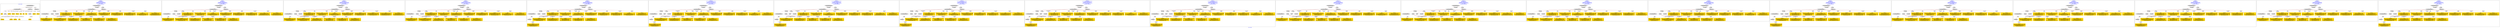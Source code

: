 digraph n0 {
fontcolor="blue"
remincross="true"
label="s07-s-13.json"
subgraph cluster_0 {
label="1-correct model"
n2[style="filled",color="white",fillcolor="lightgray",label="CulturalHeritageObject1"];
n3[shape="plaintext",style="filled",fillcolor="gold",label="dates"];
n4[style="filled",color="white",fillcolor="lightgray",label="Person1"];
n5[shape="plaintext",style="filled",fillcolor="gold",label="dimension"];
n6[shape="plaintext",style="filled",fillcolor="gold",label="technique"];
n7[shape="plaintext",style="filled",fillcolor="gold",label="credit_line"];
n8[shape="plaintext",style="filled",fillcolor="gold",label="origin"];
n9[shape="plaintext",style="filled",fillcolor="gold",label="title"];
n10[shape="plaintext",style="filled",fillcolor="gold",label="ac_id"];
n11[style="filled",color="white",fillcolor="lightgray",label="Concept1"];
n12[shape="plaintext",style="filled",fillcolor="gold",label="nationality"];
n13[shape="plaintext",style="filled",fillcolor="gold",label="birthDate"];
n14[shape="plaintext",style="filled",fillcolor="gold",label="deathDate"];
n15[shape="plaintext",style="filled",fillcolor="gold",label="name"];
n16[style="filled",color="white",fillcolor="lightgray",label="EuropeanaAggregation1"];
n17[style="filled",color="white",fillcolor="lightgray",label="WebResource1"];
n18[style="filled",color="white",fillcolor="lightgray",label="WebResource2"];
n19[shape="plaintext",style="filled",fillcolor="gold",label="image_url"];
n20[shape="plaintext",style="filled",fillcolor="gold",label="audio_url"];
n21[shape="plaintext",style="filled",fillcolor="gold",label="category"];
}
subgraph cluster_1 {
label="candidate 0\nlink coherence:1.0\nnode coherence:1.0\nconfidence:0.4158774808999725\nmapping score:0.579102017442848\ncost:18.99988\n-precision:0.68-recall:0.68"
n23[style="filled",color="white",fillcolor="lightgray",label="CulturalHeritageObject1"];
n24[style="filled",color="white",fillcolor="lightgray",label="CulturalHeritageObject2"];
n25[style="filled",color="white",fillcolor="lightgray",label="Person1"];
n26[style="filled",color="white",fillcolor="lightgray",label="Document1"];
n27[style="filled",color="white",fillcolor="lightgray",label="EuropeanaAggregation1"];
n28[style="filled",color="white",fillcolor="lightgray",label="WebResource1"];
n29[shape="plaintext",style="filled",fillcolor="gold",label="nationality\n[Person,countryAssociatedWithThePerson,0.817]\n[CulturalHeritageObject,provenance,0.072]\n[CulturalHeritageObject,description,0.066]\n[Concept,prefLabel,0.046]"];
n30[shape="plaintext",style="filled",fillcolor="gold",label="dates\n[CulturalHeritageObject,created,0.315]\n[Person,dateOfDeath,0.285]\n[CulturalHeritageObject,description,0.247]\n[Person,dateOfBirth,0.153]"];
n31[shape="plaintext",style="filled",fillcolor="gold",label="audio_url\n[WebResource,classLink,0.482]\n[Document,classLink,0.473]\n[CulturalHeritageObject,description,0.041]\n[Person,nameOfThePerson,0.005]"];
n32[shape="plaintext",style="filled",fillcolor="gold",label="title\n[CulturalHeritageObject,description,0.479]\n[CulturalHeritageObject,title,0.265]\n[Document,classLink,0.129]\n[Concept,prefLabel,0.126]"];
n33[shape="plaintext",style="filled",fillcolor="gold",label="ac_id\n[WebResource,classLink,0.266]\n[Person,nameOfThePerson,0.249]\n[CulturalHeritageObject,title,0.248]\n[CulturalHeritageObject,provenance,0.237]"];
n34[shape="plaintext",style="filled",fillcolor="gold",label="name\n[CulturalHeritageObject,description,0.372]\n[Person,nameOfThePerson,0.245]\n[CulturalHeritageObject,provenance,0.213]\n[CulturalHeritageObject,title,0.17]"];
n35[shape="plaintext",style="filled",fillcolor="gold",label="category\n[CulturalHeritageObject,description,0.382]\n[CulturalHeritageObject,provenance,0.257]\n[CulturalHeritageObject,title,0.24]\n[Document,classLink,0.12]"];
n36[shape="plaintext",style="filled",fillcolor="gold",label="credit_line\n[CulturalHeritageObject,provenance,0.498]\n[CulturalHeritageObject,description,0.301]\n[CulturalHeritageObject,title,0.134]\n[Document,classLink,0.067]"];
n37[shape="plaintext",style="filled",fillcolor="gold",label="technique\n[CulturalHeritageObject,medium,0.579]\n[CulturalHeritageObject,description,0.191]\n[CulturalHeritageObject,provenance,0.143]\n[Concept,prefLabel,0.087]"];
n38[shape="plaintext",style="filled",fillcolor="gold",label="dimension\n[CulturalHeritageObject,extent,0.769]\n[CulturalHeritageObject,provenance,0.153]\n[CulturalHeritageObject,description,0.045]\n[Person,dateOfBirth,0.034]"];
n39[shape="plaintext",style="filled",fillcolor="gold",label="birthDate\n[CulturalHeritageObject,created,0.339]\n[Person,dateOfDeath,0.261]\n[Person,dateOfBirth,0.252]\n[CulturalHeritageObject,provenance,0.149]"];
n40[shape="plaintext",style="filled",fillcolor="gold",label="image_url\n[WebResource,classLink,0.585]\n[Document,classLink,0.313]\n[CulturalHeritageObject,description,0.097]\n[Person,nameOfThePerson,0.005]"];
n41[shape="plaintext",style="filled",fillcolor="gold",label="deathDate\n[CulturalHeritageObject,description,0.363]\n[CulturalHeritageObject,provenance,0.33]\n[Person,dateOfDeath,0.209]\n[CulturalHeritageObject,created,0.099]"];
n42[shape="plaintext",style="filled",fillcolor="gold",label="origin\n[Place,label,0.51]\n[CulturalHeritageObject,description,0.302]\n[CulturalHeritageObject,provenance,0.113]\n[Concept,prefLabel,0.074]"];
}
subgraph cluster_2 {
label="candidate 1\nlink coherence:1.0\nnode coherence:1.0\nconfidence:0.4133160010967871\nmapping score:0.5782481908417861\ncost:18.99988\n-precision:0.68-recall:0.68"
n44[style="filled",color="white",fillcolor="lightgray",label="CulturalHeritageObject1"];
n45[style="filled",color="white",fillcolor="lightgray",label="CulturalHeritageObject2"];
n46[style="filled",color="white",fillcolor="lightgray",label="Person1"];
n47[style="filled",color="white",fillcolor="lightgray",label="Document1"];
n48[style="filled",color="white",fillcolor="lightgray",label="EuropeanaAggregation1"];
n49[style="filled",color="white",fillcolor="lightgray",label="WebResource1"];
n50[shape="plaintext",style="filled",fillcolor="gold",label="nationality\n[Person,countryAssociatedWithThePerson,0.817]\n[CulturalHeritageObject,provenance,0.072]\n[CulturalHeritageObject,description,0.066]\n[Concept,prefLabel,0.046]"];
n51[shape="plaintext",style="filled",fillcolor="gold",label="dates\n[CulturalHeritageObject,created,0.315]\n[Person,dateOfDeath,0.285]\n[CulturalHeritageObject,description,0.247]\n[Person,dateOfBirth,0.153]"];
n52[shape="plaintext",style="filled",fillcolor="gold",label="audio_url\n[WebResource,classLink,0.482]\n[Document,classLink,0.473]\n[CulturalHeritageObject,description,0.041]\n[Person,nameOfThePerson,0.005]"];
n53[shape="plaintext",style="filled",fillcolor="gold",label="title\n[CulturalHeritageObject,description,0.479]\n[CulturalHeritageObject,title,0.265]\n[Document,classLink,0.129]\n[Concept,prefLabel,0.126]"];
n54[shape="plaintext",style="filled",fillcolor="gold",label="origin\n[Place,label,0.51]\n[CulturalHeritageObject,description,0.302]\n[CulturalHeritageObject,provenance,0.113]\n[Concept,prefLabel,0.074]"];
n55[shape="plaintext",style="filled",fillcolor="gold",label="name\n[CulturalHeritageObject,description,0.372]\n[Person,nameOfThePerson,0.245]\n[CulturalHeritageObject,provenance,0.213]\n[CulturalHeritageObject,title,0.17]"];
n56[shape="plaintext",style="filled",fillcolor="gold",label="category\n[CulturalHeritageObject,description,0.382]\n[CulturalHeritageObject,provenance,0.257]\n[CulturalHeritageObject,title,0.24]\n[Document,classLink,0.12]"];
n57[shape="plaintext",style="filled",fillcolor="gold",label="credit_line\n[CulturalHeritageObject,provenance,0.498]\n[CulturalHeritageObject,description,0.301]\n[CulturalHeritageObject,title,0.134]\n[Document,classLink,0.067]"];
n58[shape="plaintext",style="filled",fillcolor="gold",label="technique\n[CulturalHeritageObject,medium,0.579]\n[CulturalHeritageObject,description,0.191]\n[CulturalHeritageObject,provenance,0.143]\n[Concept,prefLabel,0.087]"];
n59[shape="plaintext",style="filled",fillcolor="gold",label="dimension\n[CulturalHeritageObject,extent,0.769]\n[CulturalHeritageObject,provenance,0.153]\n[CulturalHeritageObject,description,0.045]\n[Person,dateOfBirth,0.034]"];
n60[shape="plaintext",style="filled",fillcolor="gold",label="birthDate\n[CulturalHeritageObject,created,0.339]\n[Person,dateOfDeath,0.261]\n[Person,dateOfBirth,0.252]\n[CulturalHeritageObject,provenance,0.149]"];
n61[shape="plaintext",style="filled",fillcolor="gold",label="image_url\n[WebResource,classLink,0.585]\n[Document,classLink,0.313]\n[CulturalHeritageObject,description,0.097]\n[Person,nameOfThePerson,0.005]"];
n62[shape="plaintext",style="filled",fillcolor="gold",label="deathDate\n[CulturalHeritageObject,description,0.363]\n[CulturalHeritageObject,provenance,0.33]\n[Person,dateOfDeath,0.209]\n[CulturalHeritageObject,created,0.099]"];
n63[shape="plaintext",style="filled",fillcolor="gold",label="ac_id\n[WebResource,classLink,0.266]\n[Person,nameOfThePerson,0.249]\n[CulturalHeritageObject,title,0.248]\n[CulturalHeritageObject,provenance,0.237]"];
}
subgraph cluster_3 {
label="candidate 10\nlink coherence:1.0\nnode coherence:1.0\nconfidence:0.40194256481184804\nmapping score:0.5744570454134731\ncost:18.99988\n-precision:0.53-recall:0.53"
n65[style="filled",color="white",fillcolor="lightgray",label="CulturalHeritageObject1"];
n66[style="filled",color="white",fillcolor="lightgray",label="CulturalHeritageObject2"];
n67[style="filled",color="white",fillcolor="lightgray",label="Person1"];
n68[style="filled",color="white",fillcolor="lightgray",label="Document1"];
n69[style="filled",color="white",fillcolor="lightgray",label="EuropeanaAggregation1"];
n70[style="filled",color="white",fillcolor="lightgray",label="WebResource1"];
n71[shape="plaintext",style="filled",fillcolor="gold",label="deathDate\n[CulturalHeritageObject,description,0.363]\n[CulturalHeritageObject,provenance,0.33]\n[Person,dateOfDeath,0.209]\n[CulturalHeritageObject,created,0.099]"];
n72[shape="plaintext",style="filled",fillcolor="gold",label="nationality\n[Person,countryAssociatedWithThePerson,0.817]\n[CulturalHeritageObject,provenance,0.072]\n[CulturalHeritageObject,description,0.066]\n[Concept,prefLabel,0.046]"];
n73[shape="plaintext",style="filled",fillcolor="gold",label="audio_url\n[WebResource,classLink,0.482]\n[Document,classLink,0.473]\n[CulturalHeritageObject,description,0.041]\n[Person,nameOfThePerson,0.005]"];
n74[shape="plaintext",style="filled",fillcolor="gold",label="title\n[CulturalHeritageObject,description,0.479]\n[CulturalHeritageObject,title,0.265]\n[Document,classLink,0.129]\n[Concept,prefLabel,0.126]"];
n75[shape="plaintext",style="filled",fillcolor="gold",label="origin\n[Place,label,0.51]\n[CulturalHeritageObject,description,0.302]\n[CulturalHeritageObject,provenance,0.113]\n[Concept,prefLabel,0.074]"];
n76[shape="plaintext",style="filled",fillcolor="gold",label="ac_id\n[WebResource,classLink,0.266]\n[Person,nameOfThePerson,0.249]\n[CulturalHeritageObject,title,0.248]\n[CulturalHeritageObject,provenance,0.237]"];
n77[shape="plaintext",style="filled",fillcolor="gold",label="category\n[CulturalHeritageObject,description,0.382]\n[CulturalHeritageObject,provenance,0.257]\n[CulturalHeritageObject,title,0.24]\n[Document,classLink,0.12]"];
n78[shape="plaintext",style="filled",fillcolor="gold",label="credit_line\n[CulturalHeritageObject,provenance,0.498]\n[CulturalHeritageObject,description,0.301]\n[CulturalHeritageObject,title,0.134]\n[Document,classLink,0.067]"];
n79[shape="plaintext",style="filled",fillcolor="gold",label="technique\n[CulturalHeritageObject,medium,0.579]\n[CulturalHeritageObject,description,0.191]\n[CulturalHeritageObject,provenance,0.143]\n[Concept,prefLabel,0.087]"];
n80[shape="plaintext",style="filled",fillcolor="gold",label="dimension\n[CulturalHeritageObject,extent,0.769]\n[CulturalHeritageObject,provenance,0.153]\n[CulturalHeritageObject,description,0.045]\n[Person,dateOfBirth,0.034]"];
n81[shape="plaintext",style="filled",fillcolor="gold",label="birthDate\n[CulturalHeritageObject,created,0.339]\n[Person,dateOfDeath,0.261]\n[Person,dateOfBirth,0.252]\n[CulturalHeritageObject,provenance,0.149]"];
n82[shape="plaintext",style="filled",fillcolor="gold",label="image_url\n[WebResource,classLink,0.585]\n[Document,classLink,0.313]\n[CulturalHeritageObject,description,0.097]\n[Person,nameOfThePerson,0.005]"];
n83[shape="plaintext",style="filled",fillcolor="gold",label="dates\n[CulturalHeritageObject,created,0.315]\n[Person,dateOfDeath,0.285]\n[CulturalHeritageObject,description,0.247]\n[Person,dateOfBirth,0.153]"];
n84[shape="plaintext",style="filled",fillcolor="gold",label="name\n[CulturalHeritageObject,description,0.372]\n[Person,nameOfThePerson,0.245]\n[CulturalHeritageObject,provenance,0.213]\n[CulturalHeritageObject,title,0.17]"];
}
subgraph cluster_4 {
label="candidate 11\nlink coherence:1.0\nnode coherence:1.0\nconfidence:0.4006427787573639\nmapping score:0.5740237833953118\ncost:18.99988\n-precision:0.53-recall:0.53"
n86[style="filled",color="white",fillcolor="lightgray",label="CulturalHeritageObject1"];
n87[style="filled",color="white",fillcolor="lightgray",label="CulturalHeritageObject2"];
n88[style="filled",color="white",fillcolor="lightgray",label="Person1"];
n89[style="filled",color="white",fillcolor="lightgray",label="Document1"];
n90[style="filled",color="white",fillcolor="lightgray",label="EuropeanaAggregation1"];
n91[style="filled",color="white",fillcolor="lightgray",label="WebResource1"];
n92[shape="plaintext",style="filled",fillcolor="gold",label="deathDate\n[CulturalHeritageObject,description,0.363]\n[CulturalHeritageObject,provenance,0.33]\n[Person,dateOfDeath,0.209]\n[CulturalHeritageObject,created,0.099]"];
n93[shape="plaintext",style="filled",fillcolor="gold",label="nationality\n[Person,countryAssociatedWithThePerson,0.817]\n[CulturalHeritageObject,provenance,0.072]\n[CulturalHeritageObject,description,0.066]\n[Concept,prefLabel,0.046]"];
n94[shape="plaintext",style="filled",fillcolor="gold",label="audio_url\n[WebResource,classLink,0.482]\n[Document,classLink,0.473]\n[CulturalHeritageObject,description,0.041]\n[Person,nameOfThePerson,0.005]"];
n95[shape="plaintext",style="filled",fillcolor="gold",label="title\n[CulturalHeritageObject,description,0.479]\n[CulturalHeritageObject,title,0.265]\n[Document,classLink,0.129]\n[Concept,prefLabel,0.126]"];
n96[shape="plaintext",style="filled",fillcolor="gold",label="name\n[CulturalHeritageObject,description,0.372]\n[Person,nameOfThePerson,0.245]\n[CulturalHeritageObject,provenance,0.213]\n[CulturalHeritageObject,title,0.17]"];
n97[shape="plaintext",style="filled",fillcolor="gold",label="ac_id\n[WebResource,classLink,0.266]\n[Person,nameOfThePerson,0.249]\n[CulturalHeritageObject,title,0.248]\n[CulturalHeritageObject,provenance,0.237]"];
n98[shape="plaintext",style="filled",fillcolor="gold",label="category\n[CulturalHeritageObject,description,0.382]\n[CulturalHeritageObject,provenance,0.257]\n[CulturalHeritageObject,title,0.24]\n[Document,classLink,0.12]"];
n99[shape="plaintext",style="filled",fillcolor="gold",label="credit_line\n[CulturalHeritageObject,provenance,0.498]\n[CulturalHeritageObject,description,0.301]\n[CulturalHeritageObject,title,0.134]\n[Document,classLink,0.067]"];
n100[shape="plaintext",style="filled",fillcolor="gold",label="technique\n[CulturalHeritageObject,medium,0.579]\n[CulturalHeritageObject,description,0.191]\n[CulturalHeritageObject,provenance,0.143]\n[Concept,prefLabel,0.087]"];
n101[shape="plaintext",style="filled",fillcolor="gold",label="dimension\n[CulturalHeritageObject,extent,0.769]\n[CulturalHeritageObject,provenance,0.153]\n[CulturalHeritageObject,description,0.045]\n[Person,dateOfBirth,0.034]"];
n102[shape="plaintext",style="filled",fillcolor="gold",label="birthDate\n[CulturalHeritageObject,created,0.339]\n[Person,dateOfDeath,0.261]\n[Person,dateOfBirth,0.252]\n[CulturalHeritageObject,provenance,0.149]"];
n103[shape="plaintext",style="filled",fillcolor="gold",label="image_url\n[WebResource,classLink,0.585]\n[Document,classLink,0.313]\n[CulturalHeritageObject,description,0.097]\n[Person,nameOfThePerson,0.005]"];
n104[shape="plaintext",style="filled",fillcolor="gold",label="dates\n[CulturalHeritageObject,created,0.315]\n[Person,dateOfDeath,0.285]\n[CulturalHeritageObject,description,0.247]\n[Person,dateOfBirth,0.153]"];
n105[shape="plaintext",style="filled",fillcolor="gold",label="origin\n[Place,label,0.51]\n[CulturalHeritageObject,description,0.302]\n[CulturalHeritageObject,provenance,0.113]\n[Concept,prefLabel,0.074]"];
}
subgraph cluster_5 {
label="candidate 12\nlink coherence:1.0\nnode coherence:1.0\nconfidence:0.39728302278031224\nmapping score:0.5729038647362945\ncost:19.99988\n-precision:0.55-recall:0.58"
n107[style="filled",color="white",fillcolor="lightgray",label="CulturalHeritageObject1"];
n108[style="filled",color="white",fillcolor="lightgray",label="CulturalHeritageObject2"];
n109[style="filled",color="white",fillcolor="lightgray",label="Person1"];
n110[style="filled",color="white",fillcolor="lightgray",label="Document1"];
n111[style="filled",color="white",fillcolor="lightgray",label="Document2"];
n112[style="filled",color="white",fillcolor="lightgray",label="EuropeanaAggregation1"];
n113[style="filled",color="white",fillcolor="lightgray",label="WebResource1"];
n114[shape="plaintext",style="filled",fillcolor="gold",label="deathDate\n[CulturalHeritageObject,description,0.363]\n[CulturalHeritageObject,provenance,0.33]\n[Person,dateOfDeath,0.209]\n[CulturalHeritageObject,created,0.099]"];
n115[shape="plaintext",style="filled",fillcolor="gold",label="nationality\n[Person,countryAssociatedWithThePerson,0.817]\n[CulturalHeritageObject,provenance,0.072]\n[CulturalHeritageObject,description,0.066]\n[Concept,prefLabel,0.046]"];
n116[shape="plaintext",style="filled",fillcolor="gold",label="audio_url\n[WebResource,classLink,0.482]\n[Document,classLink,0.473]\n[CulturalHeritageObject,description,0.041]\n[Person,nameOfThePerson,0.005]"];
n117[shape="plaintext",style="filled",fillcolor="gold",label="title\n[CulturalHeritageObject,description,0.479]\n[CulturalHeritageObject,title,0.265]\n[Document,classLink,0.129]\n[Concept,prefLabel,0.126]"];
n118[shape="plaintext",style="filled",fillcolor="gold",label="ac_id\n[WebResource,classLink,0.266]\n[Person,nameOfThePerson,0.249]\n[CulturalHeritageObject,title,0.248]\n[CulturalHeritageObject,provenance,0.237]"];
n119[shape="plaintext",style="filled",fillcolor="gold",label="name\n[CulturalHeritageObject,description,0.372]\n[Person,nameOfThePerson,0.245]\n[CulturalHeritageObject,provenance,0.213]\n[CulturalHeritageObject,title,0.17]"];
n120[shape="plaintext",style="filled",fillcolor="gold",label="category\n[CulturalHeritageObject,description,0.382]\n[CulturalHeritageObject,provenance,0.257]\n[CulturalHeritageObject,title,0.24]\n[Document,classLink,0.12]"];
n121[shape="plaintext",style="filled",fillcolor="gold",label="credit_line\n[CulturalHeritageObject,provenance,0.498]\n[CulturalHeritageObject,description,0.301]\n[CulturalHeritageObject,title,0.134]\n[Document,classLink,0.067]"];
n122[shape="plaintext",style="filled",fillcolor="gold",label="technique\n[CulturalHeritageObject,medium,0.579]\n[CulturalHeritageObject,description,0.191]\n[CulturalHeritageObject,provenance,0.143]\n[Concept,prefLabel,0.087]"];
n123[shape="plaintext",style="filled",fillcolor="gold",label="dimension\n[CulturalHeritageObject,extent,0.769]\n[CulturalHeritageObject,provenance,0.153]\n[CulturalHeritageObject,description,0.045]\n[Person,dateOfBirth,0.034]"];
n124[shape="plaintext",style="filled",fillcolor="gold",label="birthDate\n[CulturalHeritageObject,created,0.339]\n[Person,dateOfDeath,0.261]\n[Person,dateOfBirth,0.252]\n[CulturalHeritageObject,provenance,0.149]"];
n125[shape="plaintext",style="filled",fillcolor="gold",label="image_url\n[WebResource,classLink,0.585]\n[Document,classLink,0.313]\n[CulturalHeritageObject,description,0.097]\n[Person,nameOfThePerson,0.005]"];
n126[shape="plaintext",style="filled",fillcolor="gold",label="dates\n[CulturalHeritageObject,created,0.315]\n[Person,dateOfDeath,0.285]\n[CulturalHeritageObject,description,0.247]\n[Person,dateOfBirth,0.153]"];
n127[shape="plaintext",style="filled",fillcolor="gold",label="origin\n[Place,label,0.51]\n[CulturalHeritageObject,description,0.302]\n[CulturalHeritageObject,provenance,0.113]\n[Concept,prefLabel,0.074]"];
}
subgraph cluster_6 {
label="candidate 13\nlink coherence:0.9523809523809523\nnode coherence:1.0\nconfidence:0.4073214542231434\nmapping score:0.5762500085505716\ncost:20.99988\n-precision:0.62-recall:0.68"
n129[style="filled",color="white",fillcolor="lightgray",label="CulturalHeritageObject1"];
n130[style="filled",color="white",fillcolor="lightgray",label="CulturalHeritageObject2"];
n131[style="filled",color="white",fillcolor="lightgray",label="Person1"];
n132[style="filled",color="white",fillcolor="lightgray",label="Place1"];
n133[style="filled",color="white",fillcolor="lightgray",label="Document1"];
n134[style="filled",color="white",fillcolor="lightgray",label="Document2"];
n135[style="filled",color="white",fillcolor="lightgray",label="EuropeanaAggregation1"];
n136[style="filled",color="white",fillcolor="lightgray",label="WebResource1"];
n137[shape="plaintext",style="filled",fillcolor="gold",label="nationality\n[Person,countryAssociatedWithThePerson,0.817]\n[CulturalHeritageObject,provenance,0.072]\n[CulturalHeritageObject,description,0.066]\n[Concept,prefLabel,0.046]"];
n138[shape="plaintext",style="filled",fillcolor="gold",label="dates\n[CulturalHeritageObject,created,0.315]\n[Person,dateOfDeath,0.285]\n[CulturalHeritageObject,description,0.247]\n[Person,dateOfBirth,0.153]"];
n139[shape="plaintext",style="filled",fillcolor="gold",label="audio_url\n[WebResource,classLink,0.482]\n[Document,classLink,0.473]\n[CulturalHeritageObject,description,0.041]\n[Person,nameOfThePerson,0.005]"];
n140[shape="plaintext",style="filled",fillcolor="gold",label="title\n[CulturalHeritageObject,description,0.479]\n[CulturalHeritageObject,title,0.265]\n[Document,classLink,0.129]\n[Concept,prefLabel,0.126]"];
n141[shape="plaintext",style="filled",fillcolor="gold",label="ac_id\n[WebResource,classLink,0.266]\n[Person,nameOfThePerson,0.249]\n[CulturalHeritageObject,title,0.248]\n[CulturalHeritageObject,provenance,0.237]"];
n142[shape="plaintext",style="filled",fillcolor="gold",label="name\n[CulturalHeritageObject,description,0.372]\n[Person,nameOfThePerson,0.245]\n[CulturalHeritageObject,provenance,0.213]\n[CulturalHeritageObject,title,0.17]"];
n143[shape="plaintext",style="filled",fillcolor="gold",label="category\n[CulturalHeritageObject,description,0.382]\n[CulturalHeritageObject,provenance,0.257]\n[CulturalHeritageObject,title,0.24]\n[Document,classLink,0.12]"];
n144[shape="plaintext",style="filled",fillcolor="gold",label="credit_line\n[CulturalHeritageObject,provenance,0.498]\n[CulturalHeritageObject,description,0.301]\n[CulturalHeritageObject,title,0.134]\n[Document,classLink,0.067]"];
n145[shape="plaintext",style="filled",fillcolor="gold",label="technique\n[CulturalHeritageObject,medium,0.579]\n[CulturalHeritageObject,description,0.191]\n[CulturalHeritageObject,provenance,0.143]\n[Concept,prefLabel,0.087]"];
n146[shape="plaintext",style="filled",fillcolor="gold",label="dimension\n[CulturalHeritageObject,extent,0.769]\n[CulturalHeritageObject,provenance,0.153]\n[CulturalHeritageObject,description,0.045]\n[Person,dateOfBirth,0.034]"];
n147[shape="plaintext",style="filled",fillcolor="gold",label="birthDate\n[CulturalHeritageObject,created,0.339]\n[Person,dateOfDeath,0.261]\n[Person,dateOfBirth,0.252]\n[CulturalHeritageObject,provenance,0.149]"];
n148[shape="plaintext",style="filled",fillcolor="gold",label="image_url\n[WebResource,classLink,0.585]\n[Document,classLink,0.313]\n[CulturalHeritageObject,description,0.097]\n[Person,nameOfThePerson,0.005]"];
n149[shape="plaintext",style="filled",fillcolor="gold",label="deathDate\n[CulturalHeritageObject,description,0.363]\n[CulturalHeritageObject,provenance,0.33]\n[Person,dateOfDeath,0.209]\n[CulturalHeritageObject,created,0.099]"];
n150[shape="plaintext",style="filled",fillcolor="gold",label="origin\n[Place,label,0.51]\n[CulturalHeritageObject,description,0.302]\n[CulturalHeritageObject,provenance,0.113]\n[Concept,prefLabel,0.074]"];
}
subgraph cluster_7 {
label="candidate 14\nlink coherence:0.9523809523809523\nnode coherence:1.0\nconfidence:0.404759974419958\nmapping score:0.5753961819495098\ncost:20.99988\n-precision:0.62-recall:0.68"
n152[style="filled",color="white",fillcolor="lightgray",label="CulturalHeritageObject1"];
n153[style="filled",color="white",fillcolor="lightgray",label="CulturalHeritageObject2"];
n154[style="filled",color="white",fillcolor="lightgray",label="Person1"];
n155[style="filled",color="white",fillcolor="lightgray",label="Place1"];
n156[style="filled",color="white",fillcolor="lightgray",label="Document1"];
n157[style="filled",color="white",fillcolor="lightgray",label="Document2"];
n158[style="filled",color="white",fillcolor="lightgray",label="EuropeanaAggregation1"];
n159[style="filled",color="white",fillcolor="lightgray",label="WebResource1"];
n160[shape="plaintext",style="filled",fillcolor="gold",label="nationality\n[Person,countryAssociatedWithThePerson,0.817]\n[CulturalHeritageObject,provenance,0.072]\n[CulturalHeritageObject,description,0.066]\n[Concept,prefLabel,0.046]"];
n161[shape="plaintext",style="filled",fillcolor="gold",label="dates\n[CulturalHeritageObject,created,0.315]\n[Person,dateOfDeath,0.285]\n[CulturalHeritageObject,description,0.247]\n[Person,dateOfBirth,0.153]"];
n162[shape="plaintext",style="filled",fillcolor="gold",label="audio_url\n[WebResource,classLink,0.482]\n[Document,classLink,0.473]\n[CulturalHeritageObject,description,0.041]\n[Person,nameOfThePerson,0.005]"];
n163[shape="plaintext",style="filled",fillcolor="gold",label="title\n[CulturalHeritageObject,description,0.479]\n[CulturalHeritageObject,title,0.265]\n[Document,classLink,0.129]\n[Concept,prefLabel,0.126]"];
n164[shape="plaintext",style="filled",fillcolor="gold",label="origin\n[Place,label,0.51]\n[CulturalHeritageObject,description,0.302]\n[CulturalHeritageObject,provenance,0.113]\n[Concept,prefLabel,0.074]"];
n165[shape="plaintext",style="filled",fillcolor="gold",label="name\n[CulturalHeritageObject,description,0.372]\n[Person,nameOfThePerson,0.245]\n[CulturalHeritageObject,provenance,0.213]\n[CulturalHeritageObject,title,0.17]"];
n166[shape="plaintext",style="filled",fillcolor="gold",label="category\n[CulturalHeritageObject,description,0.382]\n[CulturalHeritageObject,provenance,0.257]\n[CulturalHeritageObject,title,0.24]\n[Document,classLink,0.12]"];
n167[shape="plaintext",style="filled",fillcolor="gold",label="credit_line\n[CulturalHeritageObject,provenance,0.498]\n[CulturalHeritageObject,description,0.301]\n[CulturalHeritageObject,title,0.134]\n[Document,classLink,0.067]"];
n168[shape="plaintext",style="filled",fillcolor="gold",label="technique\n[CulturalHeritageObject,medium,0.579]\n[CulturalHeritageObject,description,0.191]\n[CulturalHeritageObject,provenance,0.143]\n[Concept,prefLabel,0.087]"];
n169[shape="plaintext",style="filled",fillcolor="gold",label="dimension\n[CulturalHeritageObject,extent,0.769]\n[CulturalHeritageObject,provenance,0.153]\n[CulturalHeritageObject,description,0.045]\n[Person,dateOfBirth,0.034]"];
n170[shape="plaintext",style="filled",fillcolor="gold",label="birthDate\n[CulturalHeritageObject,created,0.339]\n[Person,dateOfDeath,0.261]\n[Person,dateOfBirth,0.252]\n[CulturalHeritageObject,provenance,0.149]"];
n171[shape="plaintext",style="filled",fillcolor="gold",label="image_url\n[WebResource,classLink,0.585]\n[Document,classLink,0.313]\n[CulturalHeritageObject,description,0.097]\n[Person,nameOfThePerson,0.005]"];
n172[shape="plaintext",style="filled",fillcolor="gold",label="deathDate\n[CulturalHeritageObject,description,0.363]\n[CulturalHeritageObject,provenance,0.33]\n[Person,dateOfDeath,0.209]\n[CulturalHeritageObject,created,0.099]"];
n173[shape="plaintext",style="filled",fillcolor="gold",label="ac_id\n[WebResource,classLink,0.266]\n[Person,nameOfThePerson,0.249]\n[CulturalHeritageObject,title,0.248]\n[CulturalHeritageObject,provenance,0.237]"];
}
subgraph cluster_8 {
label="candidate 15\nlink coherence:0.9523809523809523\nnode coherence:1.0\nconfidence:0.40342496957785007\nmapping score:0.5749511803354738\ncost:20.99988\n-precision:0.57-recall:0.63"
n175[style="filled",color="white",fillcolor="lightgray",label="CulturalHeritageObject1"];
n176[style="filled",color="white",fillcolor="lightgray",label="CulturalHeritageObject2"];
n177[style="filled",color="white",fillcolor="lightgray",label="Person1"];
n178[style="filled",color="white",fillcolor="lightgray",label="Place1"];
n179[style="filled",color="white",fillcolor="lightgray",label="Document1"];
n180[style="filled",color="white",fillcolor="lightgray",label="Document2"];
n181[style="filled",color="white",fillcolor="lightgray",label="EuropeanaAggregation1"];
n182[style="filled",color="white",fillcolor="lightgray",label="WebResource1"];
n183[shape="plaintext",style="filled",fillcolor="gold",label="nationality\n[Person,countryAssociatedWithThePerson,0.817]\n[CulturalHeritageObject,provenance,0.072]\n[CulturalHeritageObject,description,0.066]\n[Concept,prefLabel,0.046]"];
n184[shape="plaintext",style="filled",fillcolor="gold",label="dates\n[CulturalHeritageObject,created,0.315]\n[Person,dateOfDeath,0.285]\n[CulturalHeritageObject,description,0.247]\n[Person,dateOfBirth,0.153]"];
n185[shape="plaintext",style="filled",fillcolor="gold",label="audio_url\n[WebResource,classLink,0.482]\n[Document,classLink,0.473]\n[CulturalHeritageObject,description,0.041]\n[Person,nameOfThePerson,0.005]"];
n186[shape="plaintext",style="filled",fillcolor="gold",label="title\n[CulturalHeritageObject,description,0.479]\n[CulturalHeritageObject,title,0.265]\n[Document,classLink,0.129]\n[Concept,prefLabel,0.126]"];
n187[shape="plaintext",style="filled",fillcolor="gold",label="origin\n[Place,label,0.51]\n[CulturalHeritageObject,description,0.302]\n[CulturalHeritageObject,provenance,0.113]\n[Concept,prefLabel,0.074]"];
n188[shape="plaintext",style="filled",fillcolor="gold",label="ac_id\n[WebResource,classLink,0.266]\n[Person,nameOfThePerson,0.249]\n[CulturalHeritageObject,title,0.248]\n[CulturalHeritageObject,provenance,0.237]"];
n189[shape="plaintext",style="filled",fillcolor="gold",label="category\n[CulturalHeritageObject,description,0.382]\n[CulturalHeritageObject,provenance,0.257]\n[CulturalHeritageObject,title,0.24]\n[Document,classLink,0.12]"];
n190[shape="plaintext",style="filled",fillcolor="gold",label="credit_line\n[CulturalHeritageObject,provenance,0.498]\n[CulturalHeritageObject,description,0.301]\n[CulturalHeritageObject,title,0.134]\n[Document,classLink,0.067]"];
n191[shape="plaintext",style="filled",fillcolor="gold",label="technique\n[CulturalHeritageObject,medium,0.579]\n[CulturalHeritageObject,description,0.191]\n[CulturalHeritageObject,provenance,0.143]\n[Concept,prefLabel,0.087]"];
n192[shape="plaintext",style="filled",fillcolor="gold",label="dimension\n[CulturalHeritageObject,extent,0.769]\n[CulturalHeritageObject,provenance,0.153]\n[CulturalHeritageObject,description,0.045]\n[Person,dateOfBirth,0.034]"];
n193[shape="plaintext",style="filled",fillcolor="gold",label="birthDate\n[CulturalHeritageObject,created,0.339]\n[Person,dateOfDeath,0.261]\n[Person,dateOfBirth,0.252]\n[CulturalHeritageObject,provenance,0.149]"];
n194[shape="plaintext",style="filled",fillcolor="gold",label="image_url\n[WebResource,classLink,0.585]\n[Document,classLink,0.313]\n[CulturalHeritageObject,description,0.097]\n[Person,nameOfThePerson,0.005]"];
n195[shape="plaintext",style="filled",fillcolor="gold",label="deathDate\n[CulturalHeritageObject,description,0.363]\n[CulturalHeritageObject,provenance,0.33]\n[Person,dateOfDeath,0.209]\n[CulturalHeritageObject,created,0.099]"];
n196[shape="plaintext",style="filled",fillcolor="gold",label="name\n[CulturalHeritageObject,description,0.372]\n[Person,nameOfThePerson,0.245]\n[CulturalHeritageObject,provenance,0.213]\n[CulturalHeritageObject,title,0.17]"];
}
subgraph cluster_9 {
label="candidate 16\nlink coherence:0.9523809523809523\nnode coherence:1.0\nconfidence:0.402125183523366\nmapping score:0.5745179183173125\ncost:20.99988\n-precision:0.57-recall:0.63"
n198[style="filled",color="white",fillcolor="lightgray",label="CulturalHeritageObject1"];
n199[style="filled",color="white",fillcolor="lightgray",label="CulturalHeritageObject2"];
n200[style="filled",color="white",fillcolor="lightgray",label="Person1"];
n201[style="filled",color="white",fillcolor="lightgray",label="Place1"];
n202[style="filled",color="white",fillcolor="lightgray",label="Document1"];
n203[style="filled",color="white",fillcolor="lightgray",label="Document2"];
n204[style="filled",color="white",fillcolor="lightgray",label="EuropeanaAggregation1"];
n205[style="filled",color="white",fillcolor="lightgray",label="WebResource1"];
n206[shape="plaintext",style="filled",fillcolor="gold",label="nationality\n[Person,countryAssociatedWithThePerson,0.817]\n[CulturalHeritageObject,provenance,0.072]\n[CulturalHeritageObject,description,0.066]\n[Concept,prefLabel,0.046]"];
n207[shape="plaintext",style="filled",fillcolor="gold",label="dates\n[CulturalHeritageObject,created,0.315]\n[Person,dateOfDeath,0.285]\n[CulturalHeritageObject,description,0.247]\n[Person,dateOfBirth,0.153]"];
n208[shape="plaintext",style="filled",fillcolor="gold",label="audio_url\n[WebResource,classLink,0.482]\n[Document,classLink,0.473]\n[CulturalHeritageObject,description,0.041]\n[Person,nameOfThePerson,0.005]"];
n209[shape="plaintext",style="filled",fillcolor="gold",label="title\n[CulturalHeritageObject,description,0.479]\n[CulturalHeritageObject,title,0.265]\n[Document,classLink,0.129]\n[Concept,prefLabel,0.126]"];
n210[shape="plaintext",style="filled",fillcolor="gold",label="name\n[CulturalHeritageObject,description,0.372]\n[Person,nameOfThePerson,0.245]\n[CulturalHeritageObject,provenance,0.213]\n[CulturalHeritageObject,title,0.17]"];
n211[shape="plaintext",style="filled",fillcolor="gold",label="ac_id\n[WebResource,classLink,0.266]\n[Person,nameOfThePerson,0.249]\n[CulturalHeritageObject,title,0.248]\n[CulturalHeritageObject,provenance,0.237]"];
n212[shape="plaintext",style="filled",fillcolor="gold",label="category\n[CulturalHeritageObject,description,0.382]\n[CulturalHeritageObject,provenance,0.257]\n[CulturalHeritageObject,title,0.24]\n[Document,classLink,0.12]"];
n213[shape="plaintext",style="filled",fillcolor="gold",label="credit_line\n[CulturalHeritageObject,provenance,0.498]\n[CulturalHeritageObject,description,0.301]\n[CulturalHeritageObject,title,0.134]\n[Document,classLink,0.067]"];
n214[shape="plaintext",style="filled",fillcolor="gold",label="technique\n[CulturalHeritageObject,medium,0.579]\n[CulturalHeritageObject,description,0.191]\n[CulturalHeritageObject,provenance,0.143]\n[Concept,prefLabel,0.087]"];
n215[shape="plaintext",style="filled",fillcolor="gold",label="dimension\n[CulturalHeritageObject,extent,0.769]\n[CulturalHeritageObject,provenance,0.153]\n[CulturalHeritageObject,description,0.045]\n[Person,dateOfBirth,0.034]"];
n216[shape="plaintext",style="filled",fillcolor="gold",label="birthDate\n[CulturalHeritageObject,created,0.339]\n[Person,dateOfDeath,0.261]\n[Person,dateOfBirth,0.252]\n[CulturalHeritageObject,provenance,0.149]"];
n217[shape="plaintext",style="filled",fillcolor="gold",label="image_url\n[WebResource,classLink,0.585]\n[Document,classLink,0.313]\n[CulturalHeritageObject,description,0.097]\n[Person,nameOfThePerson,0.005]"];
n218[shape="plaintext",style="filled",fillcolor="gold",label="deathDate\n[CulturalHeritageObject,description,0.363]\n[CulturalHeritageObject,provenance,0.33]\n[Person,dateOfDeath,0.209]\n[CulturalHeritageObject,created,0.099]"];
n219[shape="plaintext",style="filled",fillcolor="gold",label="origin\n[Place,label,0.51]\n[CulturalHeritageObject,description,0.302]\n[CulturalHeritageObject,provenance,0.113]\n[Concept,prefLabel,0.074]"];
}
subgraph cluster_10 {
label="candidate 17\nlink coherence:0.9523809523809523\nnode coherence:1.0\nconfidence:0.39728302278031224\nmapping score:0.5729038647362945\ncost:20.99988\n-precision:0.52-recall:0.58"
n221[style="filled",color="white",fillcolor="lightgray",label="CulturalHeritageObject1"];
n222[style="filled",color="white",fillcolor="lightgray",label="CulturalHeritageObject2"];
n223[style="filled",color="white",fillcolor="lightgray",label="Person1"];
n224[style="filled",color="white",fillcolor="lightgray",label="Place1"];
n225[style="filled",color="white",fillcolor="lightgray",label="Document1"];
n226[style="filled",color="white",fillcolor="lightgray",label="Document2"];
n227[style="filled",color="white",fillcolor="lightgray",label="EuropeanaAggregation1"];
n228[style="filled",color="white",fillcolor="lightgray",label="WebResource1"];
n229[shape="plaintext",style="filled",fillcolor="gold",label="deathDate\n[CulturalHeritageObject,description,0.363]\n[CulturalHeritageObject,provenance,0.33]\n[Person,dateOfDeath,0.209]\n[CulturalHeritageObject,created,0.099]"];
n230[shape="plaintext",style="filled",fillcolor="gold",label="nationality\n[Person,countryAssociatedWithThePerson,0.817]\n[CulturalHeritageObject,provenance,0.072]\n[CulturalHeritageObject,description,0.066]\n[Concept,prefLabel,0.046]"];
n231[shape="plaintext",style="filled",fillcolor="gold",label="audio_url\n[WebResource,classLink,0.482]\n[Document,classLink,0.473]\n[CulturalHeritageObject,description,0.041]\n[Person,nameOfThePerson,0.005]"];
n232[shape="plaintext",style="filled",fillcolor="gold",label="title\n[CulturalHeritageObject,description,0.479]\n[CulturalHeritageObject,title,0.265]\n[Document,classLink,0.129]\n[Concept,prefLabel,0.126]"];
n233[shape="plaintext",style="filled",fillcolor="gold",label="ac_id\n[WebResource,classLink,0.266]\n[Person,nameOfThePerson,0.249]\n[CulturalHeritageObject,title,0.248]\n[CulturalHeritageObject,provenance,0.237]"];
n234[shape="plaintext",style="filled",fillcolor="gold",label="name\n[CulturalHeritageObject,description,0.372]\n[Person,nameOfThePerson,0.245]\n[CulturalHeritageObject,provenance,0.213]\n[CulturalHeritageObject,title,0.17]"];
n235[shape="plaintext",style="filled",fillcolor="gold",label="category\n[CulturalHeritageObject,description,0.382]\n[CulturalHeritageObject,provenance,0.257]\n[CulturalHeritageObject,title,0.24]\n[Document,classLink,0.12]"];
n236[shape="plaintext",style="filled",fillcolor="gold",label="credit_line\n[CulturalHeritageObject,provenance,0.498]\n[CulturalHeritageObject,description,0.301]\n[CulturalHeritageObject,title,0.134]\n[Document,classLink,0.067]"];
n237[shape="plaintext",style="filled",fillcolor="gold",label="technique\n[CulturalHeritageObject,medium,0.579]\n[CulturalHeritageObject,description,0.191]\n[CulturalHeritageObject,provenance,0.143]\n[Concept,prefLabel,0.087]"];
n238[shape="plaintext",style="filled",fillcolor="gold",label="dimension\n[CulturalHeritageObject,extent,0.769]\n[CulturalHeritageObject,provenance,0.153]\n[CulturalHeritageObject,description,0.045]\n[Person,dateOfBirth,0.034]"];
n239[shape="plaintext",style="filled",fillcolor="gold",label="birthDate\n[CulturalHeritageObject,created,0.339]\n[Person,dateOfDeath,0.261]\n[Person,dateOfBirth,0.252]\n[CulturalHeritageObject,provenance,0.149]"];
n240[shape="plaintext",style="filled",fillcolor="gold",label="image_url\n[WebResource,classLink,0.585]\n[Document,classLink,0.313]\n[CulturalHeritageObject,description,0.097]\n[Person,nameOfThePerson,0.005]"];
n241[shape="plaintext",style="filled",fillcolor="gold",label="dates\n[CulturalHeritageObject,created,0.315]\n[Person,dateOfDeath,0.285]\n[CulturalHeritageObject,description,0.247]\n[Person,dateOfBirth,0.153]"];
n242[shape="plaintext",style="filled",fillcolor="gold",label="origin\n[Place,label,0.51]\n[CulturalHeritageObject,description,0.302]\n[CulturalHeritageObject,provenance,0.113]\n[Concept,prefLabel,0.074]"];
}
subgraph cluster_11 {
label="candidate 18\nlink coherence:0.95\nnode coherence:1.0\nconfidence:0.4158774808999725\nmapping score:0.579102017442848\ncost:19.99988\n-precision:0.65-recall:0.68"
n244[style="filled",color="white",fillcolor="lightgray",label="CulturalHeritageObject1"];
n245[style="filled",color="white",fillcolor="lightgray",label="CulturalHeritageObject2"];
n246[style="filled",color="white",fillcolor="lightgray",label="Person1"];
n247[style="filled",color="white",fillcolor="lightgray",label="Place1"];
n248[style="filled",color="white",fillcolor="lightgray",label="Document1"];
n249[style="filled",color="white",fillcolor="lightgray",label="EuropeanaAggregation1"];
n250[style="filled",color="white",fillcolor="lightgray",label="WebResource1"];
n251[shape="plaintext",style="filled",fillcolor="gold",label="nationality\n[Person,countryAssociatedWithThePerson,0.817]\n[CulturalHeritageObject,provenance,0.072]\n[CulturalHeritageObject,description,0.066]\n[Concept,prefLabel,0.046]"];
n252[shape="plaintext",style="filled",fillcolor="gold",label="dates\n[CulturalHeritageObject,created,0.315]\n[Person,dateOfDeath,0.285]\n[CulturalHeritageObject,description,0.247]\n[Person,dateOfBirth,0.153]"];
n253[shape="plaintext",style="filled",fillcolor="gold",label="audio_url\n[WebResource,classLink,0.482]\n[Document,classLink,0.473]\n[CulturalHeritageObject,description,0.041]\n[Person,nameOfThePerson,0.005]"];
n254[shape="plaintext",style="filled",fillcolor="gold",label="title\n[CulturalHeritageObject,description,0.479]\n[CulturalHeritageObject,title,0.265]\n[Document,classLink,0.129]\n[Concept,prefLabel,0.126]"];
n255[shape="plaintext",style="filled",fillcolor="gold",label="ac_id\n[WebResource,classLink,0.266]\n[Person,nameOfThePerson,0.249]\n[CulturalHeritageObject,title,0.248]\n[CulturalHeritageObject,provenance,0.237]"];
n256[shape="plaintext",style="filled",fillcolor="gold",label="name\n[CulturalHeritageObject,description,0.372]\n[Person,nameOfThePerson,0.245]\n[CulturalHeritageObject,provenance,0.213]\n[CulturalHeritageObject,title,0.17]"];
n257[shape="plaintext",style="filled",fillcolor="gold",label="category\n[CulturalHeritageObject,description,0.382]\n[CulturalHeritageObject,provenance,0.257]\n[CulturalHeritageObject,title,0.24]\n[Document,classLink,0.12]"];
n258[shape="plaintext",style="filled",fillcolor="gold",label="credit_line\n[CulturalHeritageObject,provenance,0.498]\n[CulturalHeritageObject,description,0.301]\n[CulturalHeritageObject,title,0.134]\n[Document,classLink,0.067]"];
n259[shape="plaintext",style="filled",fillcolor="gold",label="technique\n[CulturalHeritageObject,medium,0.579]\n[CulturalHeritageObject,description,0.191]\n[CulturalHeritageObject,provenance,0.143]\n[Concept,prefLabel,0.087]"];
n260[shape="plaintext",style="filled",fillcolor="gold",label="dimension\n[CulturalHeritageObject,extent,0.769]\n[CulturalHeritageObject,provenance,0.153]\n[CulturalHeritageObject,description,0.045]\n[Person,dateOfBirth,0.034]"];
n261[shape="plaintext",style="filled",fillcolor="gold",label="birthDate\n[CulturalHeritageObject,created,0.339]\n[Person,dateOfDeath,0.261]\n[Person,dateOfBirth,0.252]\n[CulturalHeritageObject,provenance,0.149]"];
n262[shape="plaintext",style="filled",fillcolor="gold",label="image_url\n[WebResource,classLink,0.585]\n[Document,classLink,0.313]\n[CulturalHeritageObject,description,0.097]\n[Person,nameOfThePerson,0.005]"];
n263[shape="plaintext",style="filled",fillcolor="gold",label="deathDate\n[CulturalHeritageObject,description,0.363]\n[CulturalHeritageObject,provenance,0.33]\n[Person,dateOfDeath,0.209]\n[CulturalHeritageObject,created,0.099]"];
n264[shape="plaintext",style="filled",fillcolor="gold",label="origin\n[Place,label,0.51]\n[CulturalHeritageObject,description,0.302]\n[CulturalHeritageObject,provenance,0.113]\n[Concept,prefLabel,0.074]"];
}
subgraph cluster_12 {
label="candidate 19\nlink coherence:0.95\nnode coherence:1.0\nconfidence:0.4133160010967871\nmapping score:0.5782481908417861\ncost:19.99988\n-precision:0.65-recall:0.68"
n266[style="filled",color="white",fillcolor="lightgray",label="CulturalHeritageObject1"];
n267[style="filled",color="white",fillcolor="lightgray",label="CulturalHeritageObject2"];
n268[style="filled",color="white",fillcolor="lightgray",label="Person1"];
n269[style="filled",color="white",fillcolor="lightgray",label="Place1"];
n270[style="filled",color="white",fillcolor="lightgray",label="Document1"];
n271[style="filled",color="white",fillcolor="lightgray",label="EuropeanaAggregation1"];
n272[style="filled",color="white",fillcolor="lightgray",label="WebResource1"];
n273[shape="plaintext",style="filled",fillcolor="gold",label="nationality\n[Person,countryAssociatedWithThePerson,0.817]\n[CulturalHeritageObject,provenance,0.072]\n[CulturalHeritageObject,description,0.066]\n[Concept,prefLabel,0.046]"];
n274[shape="plaintext",style="filled",fillcolor="gold",label="dates\n[CulturalHeritageObject,created,0.315]\n[Person,dateOfDeath,0.285]\n[CulturalHeritageObject,description,0.247]\n[Person,dateOfBirth,0.153]"];
n275[shape="plaintext",style="filled",fillcolor="gold",label="audio_url\n[WebResource,classLink,0.482]\n[Document,classLink,0.473]\n[CulturalHeritageObject,description,0.041]\n[Person,nameOfThePerson,0.005]"];
n276[shape="plaintext",style="filled",fillcolor="gold",label="title\n[CulturalHeritageObject,description,0.479]\n[CulturalHeritageObject,title,0.265]\n[Document,classLink,0.129]\n[Concept,prefLabel,0.126]"];
n277[shape="plaintext",style="filled",fillcolor="gold",label="origin\n[Place,label,0.51]\n[CulturalHeritageObject,description,0.302]\n[CulturalHeritageObject,provenance,0.113]\n[Concept,prefLabel,0.074]"];
n278[shape="plaintext",style="filled",fillcolor="gold",label="name\n[CulturalHeritageObject,description,0.372]\n[Person,nameOfThePerson,0.245]\n[CulturalHeritageObject,provenance,0.213]\n[CulturalHeritageObject,title,0.17]"];
n279[shape="plaintext",style="filled",fillcolor="gold",label="category\n[CulturalHeritageObject,description,0.382]\n[CulturalHeritageObject,provenance,0.257]\n[CulturalHeritageObject,title,0.24]\n[Document,classLink,0.12]"];
n280[shape="plaintext",style="filled",fillcolor="gold",label="credit_line\n[CulturalHeritageObject,provenance,0.498]\n[CulturalHeritageObject,description,0.301]\n[CulturalHeritageObject,title,0.134]\n[Document,classLink,0.067]"];
n281[shape="plaintext",style="filled",fillcolor="gold",label="technique\n[CulturalHeritageObject,medium,0.579]\n[CulturalHeritageObject,description,0.191]\n[CulturalHeritageObject,provenance,0.143]\n[Concept,prefLabel,0.087]"];
n282[shape="plaintext",style="filled",fillcolor="gold",label="dimension\n[CulturalHeritageObject,extent,0.769]\n[CulturalHeritageObject,provenance,0.153]\n[CulturalHeritageObject,description,0.045]\n[Person,dateOfBirth,0.034]"];
n283[shape="plaintext",style="filled",fillcolor="gold",label="birthDate\n[CulturalHeritageObject,created,0.339]\n[Person,dateOfDeath,0.261]\n[Person,dateOfBirth,0.252]\n[CulturalHeritageObject,provenance,0.149]"];
n284[shape="plaintext",style="filled",fillcolor="gold",label="image_url\n[WebResource,classLink,0.585]\n[Document,classLink,0.313]\n[CulturalHeritageObject,description,0.097]\n[Person,nameOfThePerson,0.005]"];
n285[shape="plaintext",style="filled",fillcolor="gold",label="deathDate\n[CulturalHeritageObject,description,0.363]\n[CulturalHeritageObject,provenance,0.33]\n[Person,dateOfDeath,0.209]\n[CulturalHeritageObject,created,0.099]"];
n286[shape="plaintext",style="filled",fillcolor="gold",label="ac_id\n[WebResource,classLink,0.266]\n[Person,nameOfThePerson,0.249]\n[CulturalHeritageObject,title,0.248]\n[CulturalHeritageObject,provenance,0.237]"];
}
subgraph cluster_13 {
label="candidate 2\nlink coherence:1.0\nnode coherence:1.0\nconfidence:0.41198099625467915\nmapping score:0.5778031892277502\ncost:18.99988\n-precision:0.63-recall:0.63"
n288[style="filled",color="white",fillcolor="lightgray",label="CulturalHeritageObject1"];
n289[style="filled",color="white",fillcolor="lightgray",label="CulturalHeritageObject2"];
n290[style="filled",color="white",fillcolor="lightgray",label="Person1"];
n291[style="filled",color="white",fillcolor="lightgray",label="Document1"];
n292[style="filled",color="white",fillcolor="lightgray",label="EuropeanaAggregation1"];
n293[style="filled",color="white",fillcolor="lightgray",label="WebResource1"];
n294[shape="plaintext",style="filled",fillcolor="gold",label="nationality\n[Person,countryAssociatedWithThePerson,0.817]\n[CulturalHeritageObject,provenance,0.072]\n[CulturalHeritageObject,description,0.066]\n[Concept,prefLabel,0.046]"];
n295[shape="plaintext",style="filled",fillcolor="gold",label="dates\n[CulturalHeritageObject,created,0.315]\n[Person,dateOfDeath,0.285]\n[CulturalHeritageObject,description,0.247]\n[Person,dateOfBirth,0.153]"];
n296[shape="plaintext",style="filled",fillcolor="gold",label="audio_url\n[WebResource,classLink,0.482]\n[Document,classLink,0.473]\n[CulturalHeritageObject,description,0.041]\n[Person,nameOfThePerson,0.005]"];
n297[shape="plaintext",style="filled",fillcolor="gold",label="title\n[CulturalHeritageObject,description,0.479]\n[CulturalHeritageObject,title,0.265]\n[Document,classLink,0.129]\n[Concept,prefLabel,0.126]"];
n298[shape="plaintext",style="filled",fillcolor="gold",label="origin\n[Place,label,0.51]\n[CulturalHeritageObject,description,0.302]\n[CulturalHeritageObject,provenance,0.113]\n[Concept,prefLabel,0.074]"];
n299[shape="plaintext",style="filled",fillcolor="gold",label="ac_id\n[WebResource,classLink,0.266]\n[Person,nameOfThePerson,0.249]\n[CulturalHeritageObject,title,0.248]\n[CulturalHeritageObject,provenance,0.237]"];
n300[shape="plaintext",style="filled",fillcolor="gold",label="category\n[CulturalHeritageObject,description,0.382]\n[CulturalHeritageObject,provenance,0.257]\n[CulturalHeritageObject,title,0.24]\n[Document,classLink,0.12]"];
n301[shape="plaintext",style="filled",fillcolor="gold",label="credit_line\n[CulturalHeritageObject,provenance,0.498]\n[CulturalHeritageObject,description,0.301]\n[CulturalHeritageObject,title,0.134]\n[Document,classLink,0.067]"];
n302[shape="plaintext",style="filled",fillcolor="gold",label="technique\n[CulturalHeritageObject,medium,0.579]\n[CulturalHeritageObject,description,0.191]\n[CulturalHeritageObject,provenance,0.143]\n[Concept,prefLabel,0.087]"];
n303[shape="plaintext",style="filled",fillcolor="gold",label="dimension\n[CulturalHeritageObject,extent,0.769]\n[CulturalHeritageObject,provenance,0.153]\n[CulturalHeritageObject,description,0.045]\n[Person,dateOfBirth,0.034]"];
n304[shape="plaintext",style="filled",fillcolor="gold",label="birthDate\n[CulturalHeritageObject,created,0.339]\n[Person,dateOfDeath,0.261]\n[Person,dateOfBirth,0.252]\n[CulturalHeritageObject,provenance,0.149]"];
n305[shape="plaintext",style="filled",fillcolor="gold",label="image_url\n[WebResource,classLink,0.585]\n[Document,classLink,0.313]\n[CulturalHeritageObject,description,0.097]\n[Person,nameOfThePerson,0.005]"];
n306[shape="plaintext",style="filled",fillcolor="gold",label="deathDate\n[CulturalHeritageObject,description,0.363]\n[CulturalHeritageObject,provenance,0.33]\n[Person,dateOfDeath,0.209]\n[CulturalHeritageObject,created,0.099]"];
n307[shape="plaintext",style="filled",fillcolor="gold",label="name\n[CulturalHeritageObject,description,0.372]\n[Person,nameOfThePerson,0.245]\n[CulturalHeritageObject,provenance,0.213]\n[CulturalHeritageObject,title,0.17]"];
}
subgraph cluster_14 {
label="candidate 3\nlink coherence:1.0\nnode coherence:1.0\nconfidence:0.41068121020019516\nmapping score:0.5773699272095888\ncost:18.99988\n-precision:0.63-recall:0.63"
n309[style="filled",color="white",fillcolor="lightgray",label="CulturalHeritageObject1"];
n310[style="filled",color="white",fillcolor="lightgray",label="CulturalHeritageObject2"];
n311[style="filled",color="white",fillcolor="lightgray",label="Person1"];
n312[style="filled",color="white",fillcolor="lightgray",label="Document1"];
n313[style="filled",color="white",fillcolor="lightgray",label="EuropeanaAggregation1"];
n314[style="filled",color="white",fillcolor="lightgray",label="WebResource1"];
n315[shape="plaintext",style="filled",fillcolor="gold",label="nationality\n[Person,countryAssociatedWithThePerson,0.817]\n[CulturalHeritageObject,provenance,0.072]\n[CulturalHeritageObject,description,0.066]\n[Concept,prefLabel,0.046]"];
n316[shape="plaintext",style="filled",fillcolor="gold",label="dates\n[CulturalHeritageObject,created,0.315]\n[Person,dateOfDeath,0.285]\n[CulturalHeritageObject,description,0.247]\n[Person,dateOfBirth,0.153]"];
n317[shape="plaintext",style="filled",fillcolor="gold",label="audio_url\n[WebResource,classLink,0.482]\n[Document,classLink,0.473]\n[CulturalHeritageObject,description,0.041]\n[Person,nameOfThePerson,0.005]"];
n318[shape="plaintext",style="filled",fillcolor="gold",label="title\n[CulturalHeritageObject,description,0.479]\n[CulturalHeritageObject,title,0.265]\n[Document,classLink,0.129]\n[Concept,prefLabel,0.126]"];
n319[shape="plaintext",style="filled",fillcolor="gold",label="name\n[CulturalHeritageObject,description,0.372]\n[Person,nameOfThePerson,0.245]\n[CulturalHeritageObject,provenance,0.213]\n[CulturalHeritageObject,title,0.17]"];
n320[shape="plaintext",style="filled",fillcolor="gold",label="ac_id\n[WebResource,classLink,0.266]\n[Person,nameOfThePerson,0.249]\n[CulturalHeritageObject,title,0.248]\n[CulturalHeritageObject,provenance,0.237]"];
n321[shape="plaintext",style="filled",fillcolor="gold",label="category\n[CulturalHeritageObject,description,0.382]\n[CulturalHeritageObject,provenance,0.257]\n[CulturalHeritageObject,title,0.24]\n[Document,classLink,0.12]"];
n322[shape="plaintext",style="filled",fillcolor="gold",label="credit_line\n[CulturalHeritageObject,provenance,0.498]\n[CulturalHeritageObject,description,0.301]\n[CulturalHeritageObject,title,0.134]\n[Document,classLink,0.067]"];
n323[shape="plaintext",style="filled",fillcolor="gold",label="technique\n[CulturalHeritageObject,medium,0.579]\n[CulturalHeritageObject,description,0.191]\n[CulturalHeritageObject,provenance,0.143]\n[Concept,prefLabel,0.087]"];
n324[shape="plaintext",style="filled",fillcolor="gold",label="dimension\n[CulturalHeritageObject,extent,0.769]\n[CulturalHeritageObject,provenance,0.153]\n[CulturalHeritageObject,description,0.045]\n[Person,dateOfBirth,0.034]"];
n325[shape="plaintext",style="filled",fillcolor="gold",label="birthDate\n[CulturalHeritageObject,created,0.339]\n[Person,dateOfDeath,0.261]\n[Person,dateOfBirth,0.252]\n[CulturalHeritageObject,provenance,0.149]"];
n326[shape="plaintext",style="filled",fillcolor="gold",label="image_url\n[WebResource,classLink,0.585]\n[Document,classLink,0.313]\n[CulturalHeritageObject,description,0.097]\n[Person,nameOfThePerson,0.005]"];
n327[shape="plaintext",style="filled",fillcolor="gold",label="deathDate\n[CulturalHeritageObject,description,0.363]\n[CulturalHeritageObject,provenance,0.33]\n[Person,dateOfDeath,0.209]\n[CulturalHeritageObject,created,0.099]"];
n328[shape="plaintext",style="filled",fillcolor="gold",label="origin\n[Place,label,0.51]\n[CulturalHeritageObject,description,0.302]\n[CulturalHeritageObject,provenance,0.113]\n[Concept,prefLabel,0.074]"];
}
subgraph cluster_15 {
label="candidate 4\nlink coherence:1.0\nnode coherence:1.0\nconfidence:0.4073214542231434\nmapping score:0.5762500085505716\ncost:19.99988\n-precision:0.65-recall:0.68"
n330[style="filled",color="white",fillcolor="lightgray",label="CulturalHeritageObject1"];
n331[style="filled",color="white",fillcolor="lightgray",label="CulturalHeritageObject2"];
n332[style="filled",color="white",fillcolor="lightgray",label="Person1"];
n333[style="filled",color="white",fillcolor="lightgray",label="Document1"];
n334[style="filled",color="white",fillcolor="lightgray",label="Document2"];
n335[style="filled",color="white",fillcolor="lightgray",label="EuropeanaAggregation1"];
n336[style="filled",color="white",fillcolor="lightgray",label="WebResource1"];
n337[shape="plaintext",style="filled",fillcolor="gold",label="nationality\n[Person,countryAssociatedWithThePerson,0.817]\n[CulturalHeritageObject,provenance,0.072]\n[CulturalHeritageObject,description,0.066]\n[Concept,prefLabel,0.046]"];
n338[shape="plaintext",style="filled",fillcolor="gold",label="dates\n[CulturalHeritageObject,created,0.315]\n[Person,dateOfDeath,0.285]\n[CulturalHeritageObject,description,0.247]\n[Person,dateOfBirth,0.153]"];
n339[shape="plaintext",style="filled",fillcolor="gold",label="audio_url\n[WebResource,classLink,0.482]\n[Document,classLink,0.473]\n[CulturalHeritageObject,description,0.041]\n[Person,nameOfThePerson,0.005]"];
n340[shape="plaintext",style="filled",fillcolor="gold",label="title\n[CulturalHeritageObject,description,0.479]\n[CulturalHeritageObject,title,0.265]\n[Document,classLink,0.129]\n[Concept,prefLabel,0.126]"];
n341[shape="plaintext",style="filled",fillcolor="gold",label="ac_id\n[WebResource,classLink,0.266]\n[Person,nameOfThePerson,0.249]\n[CulturalHeritageObject,title,0.248]\n[CulturalHeritageObject,provenance,0.237]"];
n342[shape="plaintext",style="filled",fillcolor="gold",label="name\n[CulturalHeritageObject,description,0.372]\n[Person,nameOfThePerson,0.245]\n[CulturalHeritageObject,provenance,0.213]\n[CulturalHeritageObject,title,0.17]"];
n343[shape="plaintext",style="filled",fillcolor="gold",label="category\n[CulturalHeritageObject,description,0.382]\n[CulturalHeritageObject,provenance,0.257]\n[CulturalHeritageObject,title,0.24]\n[Document,classLink,0.12]"];
n344[shape="plaintext",style="filled",fillcolor="gold",label="credit_line\n[CulturalHeritageObject,provenance,0.498]\n[CulturalHeritageObject,description,0.301]\n[CulturalHeritageObject,title,0.134]\n[Document,classLink,0.067]"];
n345[shape="plaintext",style="filled",fillcolor="gold",label="technique\n[CulturalHeritageObject,medium,0.579]\n[CulturalHeritageObject,description,0.191]\n[CulturalHeritageObject,provenance,0.143]\n[Concept,prefLabel,0.087]"];
n346[shape="plaintext",style="filled",fillcolor="gold",label="dimension\n[CulturalHeritageObject,extent,0.769]\n[CulturalHeritageObject,provenance,0.153]\n[CulturalHeritageObject,description,0.045]\n[Person,dateOfBirth,0.034]"];
n347[shape="plaintext",style="filled",fillcolor="gold",label="birthDate\n[CulturalHeritageObject,created,0.339]\n[Person,dateOfDeath,0.261]\n[Person,dateOfBirth,0.252]\n[CulturalHeritageObject,provenance,0.149]"];
n348[shape="plaintext",style="filled",fillcolor="gold",label="image_url\n[WebResource,classLink,0.585]\n[Document,classLink,0.313]\n[CulturalHeritageObject,description,0.097]\n[Person,nameOfThePerson,0.005]"];
n349[shape="plaintext",style="filled",fillcolor="gold",label="deathDate\n[CulturalHeritageObject,description,0.363]\n[CulturalHeritageObject,provenance,0.33]\n[Person,dateOfDeath,0.209]\n[CulturalHeritageObject,created,0.099]"];
n350[shape="plaintext",style="filled",fillcolor="gold",label="origin\n[Place,label,0.51]\n[CulturalHeritageObject,description,0.302]\n[CulturalHeritageObject,provenance,0.113]\n[Concept,prefLabel,0.074]"];
}
subgraph cluster_16 {
label="candidate 5\nlink coherence:1.0\nnode coherence:1.0\nconfidence:0.4058390494571414\nmapping score:0.575755873628571\ncost:18.99988\n-precision:0.58-recall:0.58"
n352[style="filled",color="white",fillcolor="lightgray",label="CulturalHeritageObject1"];
n353[style="filled",color="white",fillcolor="lightgray",label="CulturalHeritageObject2"];
n354[style="filled",color="white",fillcolor="lightgray",label="Person1"];
n355[style="filled",color="white",fillcolor="lightgray",label="Document1"];
n356[style="filled",color="white",fillcolor="lightgray",label="EuropeanaAggregation1"];
n357[style="filled",color="white",fillcolor="lightgray",label="WebResource1"];
n358[shape="plaintext",style="filled",fillcolor="gold",label="deathDate\n[CulturalHeritageObject,description,0.363]\n[CulturalHeritageObject,provenance,0.33]\n[Person,dateOfDeath,0.209]\n[CulturalHeritageObject,created,0.099]"];
n359[shape="plaintext",style="filled",fillcolor="gold",label="nationality\n[Person,countryAssociatedWithThePerson,0.817]\n[CulturalHeritageObject,provenance,0.072]\n[CulturalHeritageObject,description,0.066]\n[Concept,prefLabel,0.046]"];
n360[shape="plaintext",style="filled",fillcolor="gold",label="audio_url\n[WebResource,classLink,0.482]\n[Document,classLink,0.473]\n[CulturalHeritageObject,description,0.041]\n[Person,nameOfThePerson,0.005]"];
n361[shape="plaintext",style="filled",fillcolor="gold",label="title\n[CulturalHeritageObject,description,0.479]\n[CulturalHeritageObject,title,0.265]\n[Document,classLink,0.129]\n[Concept,prefLabel,0.126]"];
n362[shape="plaintext",style="filled",fillcolor="gold",label="ac_id\n[WebResource,classLink,0.266]\n[Person,nameOfThePerson,0.249]\n[CulturalHeritageObject,title,0.248]\n[CulturalHeritageObject,provenance,0.237]"];
n363[shape="plaintext",style="filled",fillcolor="gold",label="name\n[CulturalHeritageObject,description,0.372]\n[Person,nameOfThePerson,0.245]\n[CulturalHeritageObject,provenance,0.213]\n[CulturalHeritageObject,title,0.17]"];
n364[shape="plaintext",style="filled",fillcolor="gold",label="category\n[CulturalHeritageObject,description,0.382]\n[CulturalHeritageObject,provenance,0.257]\n[CulturalHeritageObject,title,0.24]\n[Document,classLink,0.12]"];
n365[shape="plaintext",style="filled",fillcolor="gold",label="credit_line\n[CulturalHeritageObject,provenance,0.498]\n[CulturalHeritageObject,description,0.301]\n[CulturalHeritageObject,title,0.134]\n[Document,classLink,0.067]"];
n366[shape="plaintext",style="filled",fillcolor="gold",label="technique\n[CulturalHeritageObject,medium,0.579]\n[CulturalHeritageObject,description,0.191]\n[CulturalHeritageObject,provenance,0.143]\n[Concept,prefLabel,0.087]"];
n367[shape="plaintext",style="filled",fillcolor="gold",label="dimension\n[CulturalHeritageObject,extent,0.769]\n[CulturalHeritageObject,provenance,0.153]\n[CulturalHeritageObject,description,0.045]\n[Person,dateOfBirth,0.034]"];
n368[shape="plaintext",style="filled",fillcolor="gold",label="birthDate\n[CulturalHeritageObject,created,0.339]\n[Person,dateOfDeath,0.261]\n[Person,dateOfBirth,0.252]\n[CulturalHeritageObject,provenance,0.149]"];
n369[shape="plaintext",style="filled",fillcolor="gold",label="image_url\n[WebResource,classLink,0.585]\n[Document,classLink,0.313]\n[CulturalHeritageObject,description,0.097]\n[Person,nameOfThePerson,0.005]"];
n370[shape="plaintext",style="filled",fillcolor="gold",label="dates\n[CulturalHeritageObject,created,0.315]\n[Person,dateOfDeath,0.285]\n[CulturalHeritageObject,description,0.247]\n[Person,dateOfBirth,0.153]"];
n371[shape="plaintext",style="filled",fillcolor="gold",label="origin\n[Place,label,0.51]\n[CulturalHeritageObject,description,0.302]\n[CulturalHeritageObject,provenance,0.113]\n[Concept,prefLabel,0.074]"];
}
subgraph cluster_17 {
label="candidate 6\nlink coherence:1.0\nnode coherence:1.0\nconfidence:0.404759974419958\nmapping score:0.5753961819495098\ncost:19.99988\n-precision:0.65-recall:0.68"
n373[style="filled",color="white",fillcolor="lightgray",label="CulturalHeritageObject1"];
n374[style="filled",color="white",fillcolor="lightgray",label="CulturalHeritageObject2"];
n375[style="filled",color="white",fillcolor="lightgray",label="Person1"];
n376[style="filled",color="white",fillcolor="lightgray",label="Document1"];
n377[style="filled",color="white",fillcolor="lightgray",label="Document2"];
n378[style="filled",color="white",fillcolor="lightgray",label="EuropeanaAggregation1"];
n379[style="filled",color="white",fillcolor="lightgray",label="WebResource1"];
n380[shape="plaintext",style="filled",fillcolor="gold",label="nationality\n[Person,countryAssociatedWithThePerson,0.817]\n[CulturalHeritageObject,provenance,0.072]\n[CulturalHeritageObject,description,0.066]\n[Concept,prefLabel,0.046]"];
n381[shape="plaintext",style="filled",fillcolor="gold",label="dates\n[CulturalHeritageObject,created,0.315]\n[Person,dateOfDeath,0.285]\n[CulturalHeritageObject,description,0.247]\n[Person,dateOfBirth,0.153]"];
n382[shape="plaintext",style="filled",fillcolor="gold",label="audio_url\n[WebResource,classLink,0.482]\n[Document,classLink,0.473]\n[CulturalHeritageObject,description,0.041]\n[Person,nameOfThePerson,0.005]"];
n383[shape="plaintext",style="filled",fillcolor="gold",label="title\n[CulturalHeritageObject,description,0.479]\n[CulturalHeritageObject,title,0.265]\n[Document,classLink,0.129]\n[Concept,prefLabel,0.126]"];
n384[shape="plaintext",style="filled",fillcolor="gold",label="origin\n[Place,label,0.51]\n[CulturalHeritageObject,description,0.302]\n[CulturalHeritageObject,provenance,0.113]\n[Concept,prefLabel,0.074]"];
n385[shape="plaintext",style="filled",fillcolor="gold",label="name\n[CulturalHeritageObject,description,0.372]\n[Person,nameOfThePerson,0.245]\n[CulturalHeritageObject,provenance,0.213]\n[CulturalHeritageObject,title,0.17]"];
n386[shape="plaintext",style="filled",fillcolor="gold",label="category\n[CulturalHeritageObject,description,0.382]\n[CulturalHeritageObject,provenance,0.257]\n[CulturalHeritageObject,title,0.24]\n[Document,classLink,0.12]"];
n387[shape="plaintext",style="filled",fillcolor="gold",label="credit_line\n[CulturalHeritageObject,provenance,0.498]\n[CulturalHeritageObject,description,0.301]\n[CulturalHeritageObject,title,0.134]\n[Document,classLink,0.067]"];
n388[shape="plaintext",style="filled",fillcolor="gold",label="technique\n[CulturalHeritageObject,medium,0.579]\n[CulturalHeritageObject,description,0.191]\n[CulturalHeritageObject,provenance,0.143]\n[Concept,prefLabel,0.087]"];
n389[shape="plaintext",style="filled",fillcolor="gold",label="dimension\n[CulturalHeritageObject,extent,0.769]\n[CulturalHeritageObject,provenance,0.153]\n[CulturalHeritageObject,description,0.045]\n[Person,dateOfBirth,0.034]"];
n390[shape="plaintext",style="filled",fillcolor="gold",label="birthDate\n[CulturalHeritageObject,created,0.339]\n[Person,dateOfDeath,0.261]\n[Person,dateOfBirth,0.252]\n[CulturalHeritageObject,provenance,0.149]"];
n391[shape="plaintext",style="filled",fillcolor="gold",label="image_url\n[WebResource,classLink,0.585]\n[Document,classLink,0.313]\n[CulturalHeritageObject,description,0.097]\n[Person,nameOfThePerson,0.005]"];
n392[shape="plaintext",style="filled",fillcolor="gold",label="deathDate\n[CulturalHeritageObject,description,0.363]\n[CulturalHeritageObject,provenance,0.33]\n[Person,dateOfDeath,0.209]\n[CulturalHeritageObject,created,0.099]"];
n393[shape="plaintext",style="filled",fillcolor="gold",label="ac_id\n[WebResource,classLink,0.266]\n[Person,nameOfThePerson,0.249]\n[CulturalHeritageObject,title,0.248]\n[CulturalHeritageObject,provenance,0.237]"];
}
subgraph cluster_18 {
label="candidate 7\nlink coherence:1.0\nnode coherence:1.0\nconfidence:0.40342496957785007\nmapping score:0.5749511803354738\ncost:19.99988\n-precision:0.6-recall:0.63"
n395[style="filled",color="white",fillcolor="lightgray",label="CulturalHeritageObject1"];
n396[style="filled",color="white",fillcolor="lightgray",label="CulturalHeritageObject2"];
n397[style="filled",color="white",fillcolor="lightgray",label="Person1"];
n398[style="filled",color="white",fillcolor="lightgray",label="Document1"];
n399[style="filled",color="white",fillcolor="lightgray",label="Document2"];
n400[style="filled",color="white",fillcolor="lightgray",label="EuropeanaAggregation1"];
n401[style="filled",color="white",fillcolor="lightgray",label="WebResource1"];
n402[shape="plaintext",style="filled",fillcolor="gold",label="nationality\n[Person,countryAssociatedWithThePerson,0.817]\n[CulturalHeritageObject,provenance,0.072]\n[CulturalHeritageObject,description,0.066]\n[Concept,prefLabel,0.046]"];
n403[shape="plaintext",style="filled",fillcolor="gold",label="dates\n[CulturalHeritageObject,created,0.315]\n[Person,dateOfDeath,0.285]\n[CulturalHeritageObject,description,0.247]\n[Person,dateOfBirth,0.153]"];
n404[shape="plaintext",style="filled",fillcolor="gold",label="audio_url\n[WebResource,classLink,0.482]\n[Document,classLink,0.473]\n[CulturalHeritageObject,description,0.041]\n[Person,nameOfThePerson,0.005]"];
n405[shape="plaintext",style="filled",fillcolor="gold",label="title\n[CulturalHeritageObject,description,0.479]\n[CulturalHeritageObject,title,0.265]\n[Document,classLink,0.129]\n[Concept,prefLabel,0.126]"];
n406[shape="plaintext",style="filled",fillcolor="gold",label="origin\n[Place,label,0.51]\n[CulturalHeritageObject,description,0.302]\n[CulturalHeritageObject,provenance,0.113]\n[Concept,prefLabel,0.074]"];
n407[shape="plaintext",style="filled",fillcolor="gold",label="ac_id\n[WebResource,classLink,0.266]\n[Person,nameOfThePerson,0.249]\n[CulturalHeritageObject,title,0.248]\n[CulturalHeritageObject,provenance,0.237]"];
n408[shape="plaintext",style="filled",fillcolor="gold",label="category\n[CulturalHeritageObject,description,0.382]\n[CulturalHeritageObject,provenance,0.257]\n[CulturalHeritageObject,title,0.24]\n[Document,classLink,0.12]"];
n409[shape="plaintext",style="filled",fillcolor="gold",label="credit_line\n[CulturalHeritageObject,provenance,0.498]\n[CulturalHeritageObject,description,0.301]\n[CulturalHeritageObject,title,0.134]\n[Document,classLink,0.067]"];
n410[shape="plaintext",style="filled",fillcolor="gold",label="technique\n[CulturalHeritageObject,medium,0.579]\n[CulturalHeritageObject,description,0.191]\n[CulturalHeritageObject,provenance,0.143]\n[Concept,prefLabel,0.087]"];
n411[shape="plaintext",style="filled",fillcolor="gold",label="dimension\n[CulturalHeritageObject,extent,0.769]\n[CulturalHeritageObject,provenance,0.153]\n[CulturalHeritageObject,description,0.045]\n[Person,dateOfBirth,0.034]"];
n412[shape="plaintext",style="filled",fillcolor="gold",label="birthDate\n[CulturalHeritageObject,created,0.339]\n[Person,dateOfDeath,0.261]\n[Person,dateOfBirth,0.252]\n[CulturalHeritageObject,provenance,0.149]"];
n413[shape="plaintext",style="filled",fillcolor="gold",label="image_url\n[WebResource,classLink,0.585]\n[Document,classLink,0.313]\n[CulturalHeritageObject,description,0.097]\n[Person,nameOfThePerson,0.005]"];
n414[shape="plaintext",style="filled",fillcolor="gold",label="deathDate\n[CulturalHeritageObject,description,0.363]\n[CulturalHeritageObject,provenance,0.33]\n[Person,dateOfDeath,0.209]\n[CulturalHeritageObject,created,0.099]"];
n415[shape="plaintext",style="filled",fillcolor="gold",label="name\n[CulturalHeritageObject,description,0.372]\n[Person,nameOfThePerson,0.245]\n[CulturalHeritageObject,provenance,0.213]\n[CulturalHeritageObject,title,0.17]"];
}
subgraph cluster_19 {
label="candidate 8\nlink coherence:1.0\nnode coherence:1.0\nconfidence:0.40327756965395595\nmapping score:0.5749020470275091\ncost:18.99988\n-precision:0.58-recall:0.58"
n417[style="filled",color="white",fillcolor="lightgray",label="CulturalHeritageObject1"];
n418[style="filled",color="white",fillcolor="lightgray",label="CulturalHeritageObject2"];
n419[style="filled",color="white",fillcolor="lightgray",label="Person1"];
n420[style="filled",color="white",fillcolor="lightgray",label="Document1"];
n421[style="filled",color="white",fillcolor="lightgray",label="EuropeanaAggregation1"];
n422[style="filled",color="white",fillcolor="lightgray",label="WebResource1"];
n423[shape="plaintext",style="filled",fillcolor="gold",label="deathDate\n[CulturalHeritageObject,description,0.363]\n[CulturalHeritageObject,provenance,0.33]\n[Person,dateOfDeath,0.209]\n[CulturalHeritageObject,created,0.099]"];
n424[shape="plaintext",style="filled",fillcolor="gold",label="nationality\n[Person,countryAssociatedWithThePerson,0.817]\n[CulturalHeritageObject,provenance,0.072]\n[CulturalHeritageObject,description,0.066]\n[Concept,prefLabel,0.046]"];
n425[shape="plaintext",style="filled",fillcolor="gold",label="audio_url\n[WebResource,classLink,0.482]\n[Document,classLink,0.473]\n[CulturalHeritageObject,description,0.041]\n[Person,nameOfThePerson,0.005]"];
n426[shape="plaintext",style="filled",fillcolor="gold",label="title\n[CulturalHeritageObject,description,0.479]\n[CulturalHeritageObject,title,0.265]\n[Document,classLink,0.129]\n[Concept,prefLabel,0.126]"];
n427[shape="plaintext",style="filled",fillcolor="gold",label="origin\n[Place,label,0.51]\n[CulturalHeritageObject,description,0.302]\n[CulturalHeritageObject,provenance,0.113]\n[Concept,prefLabel,0.074]"];
n428[shape="plaintext",style="filled",fillcolor="gold",label="name\n[CulturalHeritageObject,description,0.372]\n[Person,nameOfThePerson,0.245]\n[CulturalHeritageObject,provenance,0.213]\n[CulturalHeritageObject,title,0.17]"];
n429[shape="plaintext",style="filled",fillcolor="gold",label="category\n[CulturalHeritageObject,description,0.382]\n[CulturalHeritageObject,provenance,0.257]\n[CulturalHeritageObject,title,0.24]\n[Document,classLink,0.12]"];
n430[shape="plaintext",style="filled",fillcolor="gold",label="credit_line\n[CulturalHeritageObject,provenance,0.498]\n[CulturalHeritageObject,description,0.301]\n[CulturalHeritageObject,title,0.134]\n[Document,classLink,0.067]"];
n431[shape="plaintext",style="filled",fillcolor="gold",label="technique\n[CulturalHeritageObject,medium,0.579]\n[CulturalHeritageObject,description,0.191]\n[CulturalHeritageObject,provenance,0.143]\n[Concept,prefLabel,0.087]"];
n432[shape="plaintext",style="filled",fillcolor="gold",label="dimension\n[CulturalHeritageObject,extent,0.769]\n[CulturalHeritageObject,provenance,0.153]\n[CulturalHeritageObject,description,0.045]\n[Person,dateOfBirth,0.034]"];
n433[shape="plaintext",style="filled",fillcolor="gold",label="birthDate\n[CulturalHeritageObject,created,0.339]\n[Person,dateOfDeath,0.261]\n[Person,dateOfBirth,0.252]\n[CulturalHeritageObject,provenance,0.149]"];
n434[shape="plaintext",style="filled",fillcolor="gold",label="image_url\n[WebResource,classLink,0.585]\n[Document,classLink,0.313]\n[CulturalHeritageObject,description,0.097]\n[Person,nameOfThePerson,0.005]"];
n435[shape="plaintext",style="filled",fillcolor="gold",label="dates\n[CulturalHeritageObject,created,0.315]\n[Person,dateOfDeath,0.285]\n[CulturalHeritageObject,description,0.247]\n[Person,dateOfBirth,0.153]"];
n436[shape="plaintext",style="filled",fillcolor="gold",label="ac_id\n[WebResource,classLink,0.266]\n[Person,nameOfThePerson,0.249]\n[CulturalHeritageObject,title,0.248]\n[CulturalHeritageObject,provenance,0.237]"];
}
subgraph cluster_20 {
label="candidate 9\nlink coherence:1.0\nnode coherence:1.0\nconfidence:0.402125183523366\nmapping score:0.5745179183173125\ncost:19.99988\n-precision:0.6-recall:0.63"
n438[style="filled",color="white",fillcolor="lightgray",label="CulturalHeritageObject1"];
n439[style="filled",color="white",fillcolor="lightgray",label="CulturalHeritageObject2"];
n440[style="filled",color="white",fillcolor="lightgray",label="Person1"];
n441[style="filled",color="white",fillcolor="lightgray",label="Document1"];
n442[style="filled",color="white",fillcolor="lightgray",label="Document2"];
n443[style="filled",color="white",fillcolor="lightgray",label="EuropeanaAggregation1"];
n444[style="filled",color="white",fillcolor="lightgray",label="WebResource1"];
n445[shape="plaintext",style="filled",fillcolor="gold",label="nationality\n[Person,countryAssociatedWithThePerson,0.817]\n[CulturalHeritageObject,provenance,0.072]\n[CulturalHeritageObject,description,0.066]\n[Concept,prefLabel,0.046]"];
n446[shape="plaintext",style="filled",fillcolor="gold",label="dates\n[CulturalHeritageObject,created,0.315]\n[Person,dateOfDeath,0.285]\n[CulturalHeritageObject,description,0.247]\n[Person,dateOfBirth,0.153]"];
n447[shape="plaintext",style="filled",fillcolor="gold",label="audio_url\n[WebResource,classLink,0.482]\n[Document,classLink,0.473]\n[CulturalHeritageObject,description,0.041]\n[Person,nameOfThePerson,0.005]"];
n448[shape="plaintext",style="filled",fillcolor="gold",label="title\n[CulturalHeritageObject,description,0.479]\n[CulturalHeritageObject,title,0.265]\n[Document,classLink,0.129]\n[Concept,prefLabel,0.126]"];
n449[shape="plaintext",style="filled",fillcolor="gold",label="name\n[CulturalHeritageObject,description,0.372]\n[Person,nameOfThePerson,0.245]\n[CulturalHeritageObject,provenance,0.213]\n[CulturalHeritageObject,title,0.17]"];
n450[shape="plaintext",style="filled",fillcolor="gold",label="ac_id\n[WebResource,classLink,0.266]\n[Person,nameOfThePerson,0.249]\n[CulturalHeritageObject,title,0.248]\n[CulturalHeritageObject,provenance,0.237]"];
n451[shape="plaintext",style="filled",fillcolor="gold",label="category\n[CulturalHeritageObject,description,0.382]\n[CulturalHeritageObject,provenance,0.257]\n[CulturalHeritageObject,title,0.24]\n[Document,classLink,0.12]"];
n452[shape="plaintext",style="filled",fillcolor="gold",label="credit_line\n[CulturalHeritageObject,provenance,0.498]\n[CulturalHeritageObject,description,0.301]\n[CulturalHeritageObject,title,0.134]\n[Document,classLink,0.067]"];
n453[shape="plaintext",style="filled",fillcolor="gold",label="technique\n[CulturalHeritageObject,medium,0.579]\n[CulturalHeritageObject,description,0.191]\n[CulturalHeritageObject,provenance,0.143]\n[Concept,prefLabel,0.087]"];
n454[shape="plaintext",style="filled",fillcolor="gold",label="dimension\n[CulturalHeritageObject,extent,0.769]\n[CulturalHeritageObject,provenance,0.153]\n[CulturalHeritageObject,description,0.045]\n[Person,dateOfBirth,0.034]"];
n455[shape="plaintext",style="filled",fillcolor="gold",label="birthDate\n[CulturalHeritageObject,created,0.339]\n[Person,dateOfDeath,0.261]\n[Person,dateOfBirth,0.252]\n[CulturalHeritageObject,provenance,0.149]"];
n456[shape="plaintext",style="filled",fillcolor="gold",label="image_url\n[WebResource,classLink,0.585]\n[Document,classLink,0.313]\n[CulturalHeritageObject,description,0.097]\n[Person,nameOfThePerson,0.005]"];
n457[shape="plaintext",style="filled",fillcolor="gold",label="deathDate\n[CulturalHeritageObject,description,0.363]\n[CulturalHeritageObject,provenance,0.33]\n[Person,dateOfDeath,0.209]\n[CulturalHeritageObject,created,0.099]"];
n458[shape="plaintext",style="filled",fillcolor="gold",label="origin\n[Place,label,0.51]\n[CulturalHeritageObject,description,0.302]\n[CulturalHeritageObject,provenance,0.113]\n[Concept,prefLabel,0.074]"];
}
n2 -> n3[color="brown",fontcolor="black",label="created"]
n2 -> n4[color="brown",fontcolor="black",label="creator"]
n2 -> n5[color="brown",fontcolor="black",label="extent"]
n2 -> n6[color="brown",fontcolor="black",label="medium"]
n2 -> n7[color="brown",fontcolor="black",label="provenance"]
n2 -> n8[color="brown",fontcolor="black",label="provenance"]
n2 -> n9[color="brown",fontcolor="black",label="title"]
n2 -> n10[color="brown",fontcolor="black",label="accessionNumber"]
n2 -> n11[color="brown",fontcolor="black",label="hasType"]
n4 -> n12[color="brown",fontcolor="black",label="countryAssociatedWithThePerson"]
n4 -> n13[color="brown",fontcolor="black",label="dateOfBirth"]
n4 -> n14[color="brown",fontcolor="black",label="dateOfDeath"]
n4 -> n15[color="brown",fontcolor="black",label="nameOfThePerson"]
n16 -> n2[color="brown",fontcolor="black",label="aggregatedCHO"]
n16 -> n17[color="brown",fontcolor="black",label="hasView"]
n16 -> n18[color="brown",fontcolor="black",label="hasView"]
n17 -> n19[color="brown",fontcolor="black",label="classLink"]
n18 -> n20[color="brown",fontcolor="black",label="classLink"]
n11 -> n21[color="brown",fontcolor="black",label="prefLabel"]
n23 -> n24[color="brown",fontcolor="black",label="isRelatedTo\nw=0.99999"]
n23 -> n25[color="brown",fontcolor="black",label="creator\nw=0.99995"]
n23 -> n26[color="brown",fontcolor="black",label="page\nw=1.0"]
n27 -> n23[color="brown",fontcolor="black",label="aggregatedCHO\nw=0.99997"]
n27 -> n28[color="brown",fontcolor="black",label="hasView\nw=0.99997"]
n25 -> n29[color="brown",fontcolor="black",label="countryAssociatedWithThePerson\nw=1.0"]
n23 -> n30[color="brown",fontcolor="black",label="created\nw=1.0"]
n26 -> n31[color="brown",fontcolor="black",label="classLink\nw=1.0"]
n23 -> n32[color="brown",fontcolor="black",label="description\nw=1.0"]
n23 -> n33[color="brown",fontcolor="black",label="title\nw=1.0"]
n25 -> n34[color="brown",fontcolor="black",label="nameOfThePerson\nw=1.0"]
n24 -> n35[color="brown",fontcolor="black",label="title\nw=1.0"]
n23 -> n36[color="brown",fontcolor="black",label="provenance\nw=1.0"]
n23 -> n37[color="brown",fontcolor="black",label="medium\nw=1.0"]
n23 -> n38[color="brown",fontcolor="black",label="extent\nw=1.0"]
n25 -> n39[color="brown",fontcolor="black",label="dateOfBirth\nw=1.0"]
n28 -> n40[color="brown",fontcolor="black",label="classLink\nw=1.0"]
n25 -> n41[color="brown",fontcolor="black",label="dateOfDeath\nw=1.0"]
n23 -> n42[color="brown",fontcolor="black",label="provenance\nw=1.0"]
n44 -> n45[color="brown",fontcolor="black",label="isRelatedTo\nw=0.99999"]
n44 -> n46[color="brown",fontcolor="black",label="creator\nw=0.99995"]
n44 -> n47[color="brown",fontcolor="black",label="page\nw=1.0"]
n48 -> n44[color="brown",fontcolor="black",label="aggregatedCHO\nw=0.99997"]
n48 -> n49[color="brown",fontcolor="black",label="hasView\nw=0.99997"]
n46 -> n50[color="brown",fontcolor="black",label="countryAssociatedWithThePerson\nw=1.0"]
n44 -> n51[color="brown",fontcolor="black",label="created\nw=1.0"]
n47 -> n52[color="brown",fontcolor="black",label="classLink\nw=1.0"]
n44 -> n53[color="brown",fontcolor="black",label="title\nw=1.0"]
n44 -> n54[color="brown",fontcolor="black",label="description\nw=1.0"]
n46 -> n55[color="brown",fontcolor="black",label="nameOfThePerson\nw=1.0"]
n45 -> n56[color="brown",fontcolor="black",label="title\nw=1.0"]
n44 -> n57[color="brown",fontcolor="black",label="provenance\nw=1.0"]
n44 -> n58[color="brown",fontcolor="black",label="medium\nw=1.0"]
n44 -> n59[color="brown",fontcolor="black",label="extent\nw=1.0"]
n46 -> n60[color="brown",fontcolor="black",label="dateOfBirth\nw=1.0"]
n49 -> n61[color="brown",fontcolor="black",label="classLink\nw=1.0"]
n46 -> n62[color="brown",fontcolor="black",label="dateOfDeath\nw=1.0"]
n44 -> n63[color="brown",fontcolor="black",label="provenance\nw=1.0"]
n65 -> n66[color="brown",fontcolor="black",label="isRelatedTo\nw=0.99999"]
n65 -> n67[color="brown",fontcolor="black",label="creator\nw=0.99995"]
n65 -> n68[color="brown",fontcolor="black",label="page\nw=1.0"]
n69 -> n65[color="brown",fontcolor="black",label="aggregatedCHO\nw=0.99997"]
n69 -> n70[color="brown",fontcolor="black",label="hasView\nw=0.99997"]
n65 -> n71[color="brown",fontcolor="black",label="created\nw=1.0"]
n67 -> n72[color="brown",fontcolor="black",label="countryAssociatedWithThePerson\nw=1.0"]
n68 -> n73[color="brown",fontcolor="black",label="classLink\nw=1.0"]
n65 -> n74[color="brown",fontcolor="black",label="title\nw=1.0"]
n65 -> n75[color="brown",fontcolor="black",label="description\nw=1.0"]
n67 -> n76[color="brown",fontcolor="black",label="nameOfThePerson\nw=1.0"]
n66 -> n77[color="brown",fontcolor="black",label="title\nw=1.0"]
n65 -> n78[color="brown",fontcolor="black",label="provenance\nw=1.0"]
n65 -> n79[color="brown",fontcolor="black",label="medium\nw=1.0"]
n65 -> n80[color="brown",fontcolor="black",label="extent\nw=1.0"]
n67 -> n81[color="brown",fontcolor="black",label="dateOfBirth\nw=1.0"]
n70 -> n82[color="brown",fontcolor="black",label="classLink\nw=1.0"]
n67 -> n83[color="brown",fontcolor="black",label="dateOfDeath\nw=1.0"]
n65 -> n84[color="brown",fontcolor="black",label="provenance\nw=1.0"]
n86 -> n87[color="brown",fontcolor="black",label="isRelatedTo\nw=0.99999"]
n86 -> n88[color="brown",fontcolor="black",label="creator\nw=0.99995"]
n86 -> n89[color="brown",fontcolor="black",label="page\nw=1.0"]
n90 -> n86[color="brown",fontcolor="black",label="aggregatedCHO\nw=0.99997"]
n90 -> n91[color="brown",fontcolor="black",label="hasView\nw=0.99997"]
n86 -> n92[color="brown",fontcolor="black",label="created\nw=1.0"]
n88 -> n93[color="brown",fontcolor="black",label="countryAssociatedWithThePerson\nw=1.0"]
n89 -> n94[color="brown",fontcolor="black",label="classLink\nw=1.0"]
n86 -> n95[color="brown",fontcolor="black",label="description\nw=1.0"]
n86 -> n96[color="brown",fontcolor="black",label="title\nw=1.0"]
n88 -> n97[color="brown",fontcolor="black",label="nameOfThePerson\nw=1.0"]
n87 -> n98[color="brown",fontcolor="black",label="title\nw=1.0"]
n86 -> n99[color="brown",fontcolor="black",label="provenance\nw=1.0"]
n86 -> n100[color="brown",fontcolor="black",label="medium\nw=1.0"]
n86 -> n101[color="brown",fontcolor="black",label="extent\nw=1.0"]
n88 -> n102[color="brown",fontcolor="black",label="dateOfBirth\nw=1.0"]
n91 -> n103[color="brown",fontcolor="black",label="classLink\nw=1.0"]
n88 -> n104[color="brown",fontcolor="black",label="dateOfDeath\nw=1.0"]
n86 -> n105[color="brown",fontcolor="black",label="provenance\nw=1.0"]
n107 -> n108[color="brown",fontcolor="black",label="isRelatedTo\nw=0.99999"]
n107 -> n109[color="brown",fontcolor="black",label="creator\nw=0.99995"]
n107 -> n110[color="brown",fontcolor="black",label="page\nw=1.0"]
n108 -> n111[color="brown",fontcolor="black",label="page\nw=1.0"]
n112 -> n107[color="brown",fontcolor="black",label="aggregatedCHO\nw=0.99997"]
n112 -> n113[color="brown",fontcolor="black",label="hasView\nw=0.99997"]
n107 -> n114[color="brown",fontcolor="black",label="created\nw=1.0"]
n109 -> n115[color="brown",fontcolor="black",label="countryAssociatedWithThePerson\nw=1.0"]
n110 -> n116[color="brown",fontcolor="black",label="classLink\nw=1.0"]
n107 -> n117[color="brown",fontcolor="black",label="description\nw=1.0"]
n107 -> n118[color="brown",fontcolor="black",label="title\nw=1.0"]
n109 -> n119[color="brown",fontcolor="black",label="nameOfThePerson\nw=1.0"]
n111 -> n120[color="brown",fontcolor="black",label="classLink\nw=1.0"]
n107 -> n121[color="brown",fontcolor="black",label="provenance\nw=1.0"]
n107 -> n122[color="brown",fontcolor="black",label="medium\nw=1.0"]
n107 -> n123[color="brown",fontcolor="black",label="extent\nw=1.0"]
n109 -> n124[color="brown",fontcolor="black",label="dateOfBirth\nw=1.0"]
n113 -> n125[color="brown",fontcolor="black",label="classLink\nw=1.0"]
n109 -> n126[color="brown",fontcolor="black",label="dateOfDeath\nw=1.0"]
n107 -> n127[color="brown",fontcolor="black",label="provenance\nw=1.0"]
n129 -> n130[color="brown",fontcolor="black",label="isRelatedTo\nw=0.99999"]
n129 -> n131[color="brown",fontcolor="black",label="creator\nw=0.99995"]
n129 -> n132[color="brown",fontcolor="black",label="associatedPlace\nw=1.0"]
n129 -> n133[color="brown",fontcolor="black",label="page\nw=1.0"]
n130 -> n134[color="brown",fontcolor="black",label="page\nw=1.0"]
n135 -> n129[color="brown",fontcolor="black",label="aggregatedCHO\nw=0.99997"]
n135 -> n136[color="brown",fontcolor="black",label="hasView\nw=0.99997"]
n131 -> n137[color="brown",fontcolor="black",label="countryAssociatedWithThePerson\nw=1.0"]
n129 -> n138[color="brown",fontcolor="black",label="created\nw=1.0"]
n133 -> n139[color="brown",fontcolor="black",label="classLink\nw=1.0"]
n129 -> n140[color="brown",fontcolor="black",label="description\nw=1.0"]
n129 -> n141[color="brown",fontcolor="black",label="title\nw=1.0"]
n131 -> n142[color="brown",fontcolor="black",label="nameOfThePerson\nw=1.0"]
n134 -> n143[color="brown",fontcolor="black",label="classLink\nw=1.0"]
n129 -> n144[color="brown",fontcolor="black",label="provenance\nw=1.0"]
n129 -> n145[color="brown",fontcolor="black",label="medium\nw=1.0"]
n129 -> n146[color="brown",fontcolor="black",label="extent\nw=1.0"]
n131 -> n147[color="brown",fontcolor="black",label="dateOfBirth\nw=1.0"]
n136 -> n148[color="brown",fontcolor="black",label="classLink\nw=1.0"]
n131 -> n149[color="brown",fontcolor="black",label="dateOfDeath\nw=1.0"]
n129 -> n150[color="brown",fontcolor="black",label="provenance\nw=1.0"]
n152 -> n153[color="brown",fontcolor="black",label="isRelatedTo\nw=0.99999"]
n152 -> n154[color="brown",fontcolor="black",label="creator\nw=0.99995"]
n152 -> n155[color="brown",fontcolor="black",label="associatedPlace\nw=1.0"]
n152 -> n156[color="brown",fontcolor="black",label="page\nw=1.0"]
n153 -> n157[color="brown",fontcolor="black",label="page\nw=1.0"]
n158 -> n152[color="brown",fontcolor="black",label="aggregatedCHO\nw=0.99997"]
n158 -> n159[color="brown",fontcolor="black",label="hasView\nw=0.99997"]
n154 -> n160[color="brown",fontcolor="black",label="countryAssociatedWithThePerson\nw=1.0"]
n152 -> n161[color="brown",fontcolor="black",label="created\nw=1.0"]
n156 -> n162[color="brown",fontcolor="black",label="classLink\nw=1.0"]
n152 -> n163[color="brown",fontcolor="black",label="title\nw=1.0"]
n152 -> n164[color="brown",fontcolor="black",label="description\nw=1.0"]
n154 -> n165[color="brown",fontcolor="black",label="nameOfThePerson\nw=1.0"]
n157 -> n166[color="brown",fontcolor="black",label="classLink\nw=1.0"]
n152 -> n167[color="brown",fontcolor="black",label="provenance\nw=1.0"]
n152 -> n168[color="brown",fontcolor="black",label="medium\nw=1.0"]
n152 -> n169[color="brown",fontcolor="black",label="extent\nw=1.0"]
n154 -> n170[color="brown",fontcolor="black",label="dateOfBirth\nw=1.0"]
n159 -> n171[color="brown",fontcolor="black",label="classLink\nw=1.0"]
n154 -> n172[color="brown",fontcolor="black",label="dateOfDeath\nw=1.0"]
n152 -> n173[color="brown",fontcolor="black",label="provenance\nw=1.0"]
n175 -> n176[color="brown",fontcolor="black",label="isRelatedTo\nw=0.99999"]
n175 -> n177[color="brown",fontcolor="black",label="creator\nw=0.99995"]
n175 -> n178[color="brown",fontcolor="black",label="associatedPlace\nw=1.0"]
n175 -> n179[color="brown",fontcolor="black",label="page\nw=1.0"]
n176 -> n180[color="brown",fontcolor="black",label="page\nw=1.0"]
n181 -> n175[color="brown",fontcolor="black",label="aggregatedCHO\nw=0.99997"]
n181 -> n182[color="brown",fontcolor="black",label="hasView\nw=0.99997"]
n177 -> n183[color="brown",fontcolor="black",label="countryAssociatedWithThePerson\nw=1.0"]
n175 -> n184[color="brown",fontcolor="black",label="created\nw=1.0"]
n179 -> n185[color="brown",fontcolor="black",label="classLink\nw=1.0"]
n175 -> n186[color="brown",fontcolor="black",label="title\nw=1.0"]
n175 -> n187[color="brown",fontcolor="black",label="description\nw=1.0"]
n177 -> n188[color="brown",fontcolor="black",label="nameOfThePerson\nw=1.0"]
n180 -> n189[color="brown",fontcolor="black",label="classLink\nw=1.0"]
n175 -> n190[color="brown",fontcolor="black",label="provenance\nw=1.0"]
n175 -> n191[color="brown",fontcolor="black",label="medium\nw=1.0"]
n175 -> n192[color="brown",fontcolor="black",label="extent\nw=1.0"]
n177 -> n193[color="brown",fontcolor="black",label="dateOfBirth\nw=1.0"]
n182 -> n194[color="brown",fontcolor="black",label="classLink\nw=1.0"]
n177 -> n195[color="brown",fontcolor="black",label="dateOfDeath\nw=1.0"]
n175 -> n196[color="brown",fontcolor="black",label="provenance\nw=1.0"]
n198 -> n199[color="brown",fontcolor="black",label="isRelatedTo\nw=0.99999"]
n198 -> n200[color="brown",fontcolor="black",label="creator\nw=0.99995"]
n198 -> n201[color="brown",fontcolor="black",label="associatedPlace\nw=1.0"]
n198 -> n202[color="brown",fontcolor="black",label="page\nw=1.0"]
n199 -> n203[color="brown",fontcolor="black",label="page\nw=1.0"]
n204 -> n198[color="brown",fontcolor="black",label="aggregatedCHO\nw=0.99997"]
n204 -> n205[color="brown",fontcolor="black",label="hasView\nw=0.99997"]
n200 -> n206[color="brown",fontcolor="black",label="countryAssociatedWithThePerson\nw=1.0"]
n198 -> n207[color="brown",fontcolor="black",label="created\nw=1.0"]
n202 -> n208[color="brown",fontcolor="black",label="classLink\nw=1.0"]
n198 -> n209[color="brown",fontcolor="black",label="description\nw=1.0"]
n198 -> n210[color="brown",fontcolor="black",label="title\nw=1.0"]
n200 -> n211[color="brown",fontcolor="black",label="nameOfThePerson\nw=1.0"]
n203 -> n212[color="brown",fontcolor="black",label="classLink\nw=1.0"]
n198 -> n213[color="brown",fontcolor="black",label="provenance\nw=1.0"]
n198 -> n214[color="brown",fontcolor="black",label="medium\nw=1.0"]
n198 -> n215[color="brown",fontcolor="black",label="extent\nw=1.0"]
n200 -> n216[color="brown",fontcolor="black",label="dateOfBirth\nw=1.0"]
n205 -> n217[color="brown",fontcolor="black",label="classLink\nw=1.0"]
n200 -> n218[color="brown",fontcolor="black",label="dateOfDeath\nw=1.0"]
n198 -> n219[color="brown",fontcolor="black",label="provenance\nw=1.0"]
n221 -> n222[color="brown",fontcolor="black",label="isRelatedTo\nw=0.99999"]
n221 -> n223[color="brown",fontcolor="black",label="creator\nw=0.99995"]
n221 -> n224[color="brown",fontcolor="black",label="associatedPlace\nw=1.0"]
n221 -> n225[color="brown",fontcolor="black",label="page\nw=1.0"]
n222 -> n226[color="brown",fontcolor="black",label="page\nw=1.0"]
n227 -> n221[color="brown",fontcolor="black",label="aggregatedCHO\nw=0.99997"]
n227 -> n228[color="brown",fontcolor="black",label="hasView\nw=0.99997"]
n221 -> n229[color="brown",fontcolor="black",label="created\nw=1.0"]
n223 -> n230[color="brown",fontcolor="black",label="countryAssociatedWithThePerson\nw=1.0"]
n225 -> n231[color="brown",fontcolor="black",label="classLink\nw=1.0"]
n221 -> n232[color="brown",fontcolor="black",label="description\nw=1.0"]
n221 -> n233[color="brown",fontcolor="black",label="title\nw=1.0"]
n223 -> n234[color="brown",fontcolor="black",label="nameOfThePerson\nw=1.0"]
n226 -> n235[color="brown",fontcolor="black",label="classLink\nw=1.0"]
n221 -> n236[color="brown",fontcolor="black",label="provenance\nw=1.0"]
n221 -> n237[color="brown",fontcolor="black",label="medium\nw=1.0"]
n221 -> n238[color="brown",fontcolor="black",label="extent\nw=1.0"]
n223 -> n239[color="brown",fontcolor="black",label="dateOfBirth\nw=1.0"]
n228 -> n240[color="brown",fontcolor="black",label="classLink\nw=1.0"]
n223 -> n241[color="brown",fontcolor="black",label="dateOfDeath\nw=1.0"]
n221 -> n242[color="brown",fontcolor="black",label="provenance\nw=1.0"]
n244 -> n245[color="brown",fontcolor="black",label="isRelatedTo\nw=0.99999"]
n244 -> n246[color="brown",fontcolor="black",label="creator\nw=0.99995"]
n244 -> n247[color="brown",fontcolor="black",label="associatedPlace\nw=1.0"]
n244 -> n248[color="brown",fontcolor="black",label="page\nw=1.0"]
n249 -> n244[color="brown",fontcolor="black",label="aggregatedCHO\nw=0.99997"]
n249 -> n250[color="brown",fontcolor="black",label="hasView\nw=0.99997"]
n246 -> n251[color="brown",fontcolor="black",label="countryAssociatedWithThePerson\nw=1.0"]
n244 -> n252[color="brown",fontcolor="black",label="created\nw=1.0"]
n248 -> n253[color="brown",fontcolor="black",label="classLink\nw=1.0"]
n244 -> n254[color="brown",fontcolor="black",label="description\nw=1.0"]
n244 -> n255[color="brown",fontcolor="black",label="title\nw=1.0"]
n246 -> n256[color="brown",fontcolor="black",label="nameOfThePerson\nw=1.0"]
n245 -> n257[color="brown",fontcolor="black",label="title\nw=1.0"]
n244 -> n258[color="brown",fontcolor="black",label="provenance\nw=1.0"]
n244 -> n259[color="brown",fontcolor="black",label="medium\nw=1.0"]
n244 -> n260[color="brown",fontcolor="black",label="extent\nw=1.0"]
n246 -> n261[color="brown",fontcolor="black",label="dateOfBirth\nw=1.0"]
n250 -> n262[color="brown",fontcolor="black",label="classLink\nw=1.0"]
n246 -> n263[color="brown",fontcolor="black",label="dateOfDeath\nw=1.0"]
n244 -> n264[color="brown",fontcolor="black",label="provenance\nw=1.0"]
n266 -> n267[color="brown",fontcolor="black",label="isRelatedTo\nw=0.99999"]
n266 -> n268[color="brown",fontcolor="black",label="creator\nw=0.99995"]
n266 -> n269[color="brown",fontcolor="black",label="associatedPlace\nw=1.0"]
n266 -> n270[color="brown",fontcolor="black",label="page\nw=1.0"]
n271 -> n266[color="brown",fontcolor="black",label="aggregatedCHO\nw=0.99997"]
n271 -> n272[color="brown",fontcolor="black",label="hasView\nw=0.99997"]
n268 -> n273[color="brown",fontcolor="black",label="countryAssociatedWithThePerson\nw=1.0"]
n266 -> n274[color="brown",fontcolor="black",label="created\nw=1.0"]
n270 -> n275[color="brown",fontcolor="black",label="classLink\nw=1.0"]
n266 -> n276[color="brown",fontcolor="black",label="title\nw=1.0"]
n266 -> n277[color="brown",fontcolor="black",label="description\nw=1.0"]
n268 -> n278[color="brown",fontcolor="black",label="nameOfThePerson\nw=1.0"]
n267 -> n279[color="brown",fontcolor="black",label="title\nw=1.0"]
n266 -> n280[color="brown",fontcolor="black",label="provenance\nw=1.0"]
n266 -> n281[color="brown",fontcolor="black",label="medium\nw=1.0"]
n266 -> n282[color="brown",fontcolor="black",label="extent\nw=1.0"]
n268 -> n283[color="brown",fontcolor="black",label="dateOfBirth\nw=1.0"]
n272 -> n284[color="brown",fontcolor="black",label="classLink\nw=1.0"]
n268 -> n285[color="brown",fontcolor="black",label="dateOfDeath\nw=1.0"]
n266 -> n286[color="brown",fontcolor="black",label="provenance\nw=1.0"]
n288 -> n289[color="brown",fontcolor="black",label="isRelatedTo\nw=0.99999"]
n288 -> n290[color="brown",fontcolor="black",label="creator\nw=0.99995"]
n288 -> n291[color="brown",fontcolor="black",label="page\nw=1.0"]
n292 -> n288[color="brown",fontcolor="black",label="aggregatedCHO\nw=0.99997"]
n292 -> n293[color="brown",fontcolor="black",label="hasView\nw=0.99997"]
n290 -> n294[color="brown",fontcolor="black",label="countryAssociatedWithThePerson\nw=1.0"]
n288 -> n295[color="brown",fontcolor="black",label="created\nw=1.0"]
n291 -> n296[color="brown",fontcolor="black",label="classLink\nw=1.0"]
n288 -> n297[color="brown",fontcolor="black",label="title\nw=1.0"]
n288 -> n298[color="brown",fontcolor="black",label="description\nw=1.0"]
n290 -> n299[color="brown",fontcolor="black",label="nameOfThePerson\nw=1.0"]
n289 -> n300[color="brown",fontcolor="black",label="title\nw=1.0"]
n288 -> n301[color="brown",fontcolor="black",label="provenance\nw=1.0"]
n288 -> n302[color="brown",fontcolor="black",label="medium\nw=1.0"]
n288 -> n303[color="brown",fontcolor="black",label="extent\nw=1.0"]
n290 -> n304[color="brown",fontcolor="black",label="dateOfBirth\nw=1.0"]
n293 -> n305[color="brown",fontcolor="black",label="classLink\nw=1.0"]
n290 -> n306[color="brown",fontcolor="black",label="dateOfDeath\nw=1.0"]
n288 -> n307[color="brown",fontcolor="black",label="provenance\nw=1.0"]
n309 -> n310[color="brown",fontcolor="black",label="isRelatedTo\nw=0.99999"]
n309 -> n311[color="brown",fontcolor="black",label="creator\nw=0.99995"]
n309 -> n312[color="brown",fontcolor="black",label="page\nw=1.0"]
n313 -> n309[color="brown",fontcolor="black",label="aggregatedCHO\nw=0.99997"]
n313 -> n314[color="brown",fontcolor="black",label="hasView\nw=0.99997"]
n311 -> n315[color="brown",fontcolor="black",label="countryAssociatedWithThePerson\nw=1.0"]
n309 -> n316[color="brown",fontcolor="black",label="created\nw=1.0"]
n312 -> n317[color="brown",fontcolor="black",label="classLink\nw=1.0"]
n309 -> n318[color="brown",fontcolor="black",label="description\nw=1.0"]
n309 -> n319[color="brown",fontcolor="black",label="title\nw=1.0"]
n311 -> n320[color="brown",fontcolor="black",label="nameOfThePerson\nw=1.0"]
n310 -> n321[color="brown",fontcolor="black",label="title\nw=1.0"]
n309 -> n322[color="brown",fontcolor="black",label="provenance\nw=1.0"]
n309 -> n323[color="brown",fontcolor="black",label="medium\nw=1.0"]
n309 -> n324[color="brown",fontcolor="black",label="extent\nw=1.0"]
n311 -> n325[color="brown",fontcolor="black",label="dateOfBirth\nw=1.0"]
n314 -> n326[color="brown",fontcolor="black",label="classLink\nw=1.0"]
n311 -> n327[color="brown",fontcolor="black",label="dateOfDeath\nw=1.0"]
n309 -> n328[color="brown",fontcolor="black",label="provenance\nw=1.0"]
n330 -> n331[color="brown",fontcolor="black",label="isRelatedTo\nw=0.99999"]
n330 -> n332[color="brown",fontcolor="black",label="creator\nw=0.99995"]
n330 -> n333[color="brown",fontcolor="black",label="page\nw=1.0"]
n331 -> n334[color="brown",fontcolor="black",label="page\nw=1.0"]
n335 -> n330[color="brown",fontcolor="black",label="aggregatedCHO\nw=0.99997"]
n335 -> n336[color="brown",fontcolor="black",label="hasView\nw=0.99997"]
n332 -> n337[color="brown",fontcolor="black",label="countryAssociatedWithThePerson\nw=1.0"]
n330 -> n338[color="brown",fontcolor="black",label="created\nw=1.0"]
n333 -> n339[color="brown",fontcolor="black",label="classLink\nw=1.0"]
n330 -> n340[color="brown",fontcolor="black",label="description\nw=1.0"]
n330 -> n341[color="brown",fontcolor="black",label="title\nw=1.0"]
n332 -> n342[color="brown",fontcolor="black",label="nameOfThePerson\nw=1.0"]
n334 -> n343[color="brown",fontcolor="black",label="classLink\nw=1.0"]
n330 -> n344[color="brown",fontcolor="black",label="provenance\nw=1.0"]
n330 -> n345[color="brown",fontcolor="black",label="medium\nw=1.0"]
n330 -> n346[color="brown",fontcolor="black",label="extent\nw=1.0"]
n332 -> n347[color="brown",fontcolor="black",label="dateOfBirth\nw=1.0"]
n336 -> n348[color="brown",fontcolor="black",label="classLink\nw=1.0"]
n332 -> n349[color="brown",fontcolor="black",label="dateOfDeath\nw=1.0"]
n330 -> n350[color="brown",fontcolor="black",label="provenance\nw=1.0"]
n352 -> n353[color="brown",fontcolor="black",label="isRelatedTo\nw=0.99999"]
n352 -> n354[color="brown",fontcolor="black",label="creator\nw=0.99995"]
n352 -> n355[color="brown",fontcolor="black",label="page\nw=1.0"]
n356 -> n352[color="brown",fontcolor="black",label="aggregatedCHO\nw=0.99997"]
n356 -> n357[color="brown",fontcolor="black",label="hasView\nw=0.99997"]
n352 -> n358[color="brown",fontcolor="black",label="created\nw=1.0"]
n354 -> n359[color="brown",fontcolor="black",label="countryAssociatedWithThePerson\nw=1.0"]
n355 -> n360[color="brown",fontcolor="black",label="classLink\nw=1.0"]
n352 -> n361[color="brown",fontcolor="black",label="description\nw=1.0"]
n352 -> n362[color="brown",fontcolor="black",label="title\nw=1.0"]
n354 -> n363[color="brown",fontcolor="black",label="nameOfThePerson\nw=1.0"]
n353 -> n364[color="brown",fontcolor="black",label="title\nw=1.0"]
n352 -> n365[color="brown",fontcolor="black",label="provenance\nw=1.0"]
n352 -> n366[color="brown",fontcolor="black",label="medium\nw=1.0"]
n352 -> n367[color="brown",fontcolor="black",label="extent\nw=1.0"]
n354 -> n368[color="brown",fontcolor="black",label="dateOfBirth\nw=1.0"]
n357 -> n369[color="brown",fontcolor="black",label="classLink\nw=1.0"]
n354 -> n370[color="brown",fontcolor="black",label="dateOfDeath\nw=1.0"]
n352 -> n371[color="brown",fontcolor="black",label="provenance\nw=1.0"]
n373 -> n374[color="brown",fontcolor="black",label="isRelatedTo\nw=0.99999"]
n373 -> n375[color="brown",fontcolor="black",label="creator\nw=0.99995"]
n373 -> n376[color="brown",fontcolor="black",label="page\nw=1.0"]
n374 -> n377[color="brown",fontcolor="black",label="page\nw=1.0"]
n378 -> n373[color="brown",fontcolor="black",label="aggregatedCHO\nw=0.99997"]
n378 -> n379[color="brown",fontcolor="black",label="hasView\nw=0.99997"]
n375 -> n380[color="brown",fontcolor="black",label="countryAssociatedWithThePerson\nw=1.0"]
n373 -> n381[color="brown",fontcolor="black",label="created\nw=1.0"]
n376 -> n382[color="brown",fontcolor="black",label="classLink\nw=1.0"]
n373 -> n383[color="brown",fontcolor="black",label="title\nw=1.0"]
n373 -> n384[color="brown",fontcolor="black",label="description\nw=1.0"]
n375 -> n385[color="brown",fontcolor="black",label="nameOfThePerson\nw=1.0"]
n377 -> n386[color="brown",fontcolor="black",label="classLink\nw=1.0"]
n373 -> n387[color="brown",fontcolor="black",label="provenance\nw=1.0"]
n373 -> n388[color="brown",fontcolor="black",label="medium\nw=1.0"]
n373 -> n389[color="brown",fontcolor="black",label="extent\nw=1.0"]
n375 -> n390[color="brown",fontcolor="black",label="dateOfBirth\nw=1.0"]
n379 -> n391[color="brown",fontcolor="black",label="classLink\nw=1.0"]
n375 -> n392[color="brown",fontcolor="black",label="dateOfDeath\nw=1.0"]
n373 -> n393[color="brown",fontcolor="black",label="provenance\nw=1.0"]
n395 -> n396[color="brown",fontcolor="black",label="isRelatedTo\nw=0.99999"]
n395 -> n397[color="brown",fontcolor="black",label="creator\nw=0.99995"]
n395 -> n398[color="brown",fontcolor="black",label="page\nw=1.0"]
n396 -> n399[color="brown",fontcolor="black",label="page\nw=1.0"]
n400 -> n395[color="brown",fontcolor="black",label="aggregatedCHO\nw=0.99997"]
n400 -> n401[color="brown",fontcolor="black",label="hasView\nw=0.99997"]
n397 -> n402[color="brown",fontcolor="black",label="countryAssociatedWithThePerson\nw=1.0"]
n395 -> n403[color="brown",fontcolor="black",label="created\nw=1.0"]
n398 -> n404[color="brown",fontcolor="black",label="classLink\nw=1.0"]
n395 -> n405[color="brown",fontcolor="black",label="title\nw=1.0"]
n395 -> n406[color="brown",fontcolor="black",label="description\nw=1.0"]
n397 -> n407[color="brown",fontcolor="black",label="nameOfThePerson\nw=1.0"]
n399 -> n408[color="brown",fontcolor="black",label="classLink\nw=1.0"]
n395 -> n409[color="brown",fontcolor="black",label="provenance\nw=1.0"]
n395 -> n410[color="brown",fontcolor="black",label="medium\nw=1.0"]
n395 -> n411[color="brown",fontcolor="black",label="extent\nw=1.0"]
n397 -> n412[color="brown",fontcolor="black",label="dateOfBirth\nw=1.0"]
n401 -> n413[color="brown",fontcolor="black",label="classLink\nw=1.0"]
n397 -> n414[color="brown",fontcolor="black",label="dateOfDeath\nw=1.0"]
n395 -> n415[color="brown",fontcolor="black",label="provenance\nw=1.0"]
n417 -> n418[color="brown",fontcolor="black",label="isRelatedTo\nw=0.99999"]
n417 -> n419[color="brown",fontcolor="black",label="creator\nw=0.99995"]
n417 -> n420[color="brown",fontcolor="black",label="page\nw=1.0"]
n421 -> n417[color="brown",fontcolor="black",label="aggregatedCHO\nw=0.99997"]
n421 -> n422[color="brown",fontcolor="black",label="hasView\nw=0.99997"]
n417 -> n423[color="brown",fontcolor="black",label="created\nw=1.0"]
n419 -> n424[color="brown",fontcolor="black",label="countryAssociatedWithThePerson\nw=1.0"]
n420 -> n425[color="brown",fontcolor="black",label="classLink\nw=1.0"]
n417 -> n426[color="brown",fontcolor="black",label="title\nw=1.0"]
n417 -> n427[color="brown",fontcolor="black",label="description\nw=1.0"]
n419 -> n428[color="brown",fontcolor="black",label="nameOfThePerson\nw=1.0"]
n418 -> n429[color="brown",fontcolor="black",label="title\nw=1.0"]
n417 -> n430[color="brown",fontcolor="black",label="provenance\nw=1.0"]
n417 -> n431[color="brown",fontcolor="black",label="medium\nw=1.0"]
n417 -> n432[color="brown",fontcolor="black",label="extent\nw=1.0"]
n419 -> n433[color="brown",fontcolor="black",label="dateOfBirth\nw=1.0"]
n422 -> n434[color="brown",fontcolor="black",label="classLink\nw=1.0"]
n419 -> n435[color="brown",fontcolor="black",label="dateOfDeath\nw=1.0"]
n417 -> n436[color="brown",fontcolor="black",label="provenance\nw=1.0"]
n438 -> n439[color="brown",fontcolor="black",label="isRelatedTo\nw=0.99999"]
n438 -> n440[color="brown",fontcolor="black",label="creator\nw=0.99995"]
n438 -> n441[color="brown",fontcolor="black",label="page\nw=1.0"]
n439 -> n442[color="brown",fontcolor="black",label="page\nw=1.0"]
n443 -> n438[color="brown",fontcolor="black",label="aggregatedCHO\nw=0.99997"]
n443 -> n444[color="brown",fontcolor="black",label="hasView\nw=0.99997"]
n440 -> n445[color="brown",fontcolor="black",label="countryAssociatedWithThePerson\nw=1.0"]
n438 -> n446[color="brown",fontcolor="black",label="created\nw=1.0"]
n441 -> n447[color="brown",fontcolor="black",label="classLink\nw=1.0"]
n438 -> n448[color="brown",fontcolor="black",label="description\nw=1.0"]
n438 -> n449[color="brown",fontcolor="black",label="title\nw=1.0"]
n440 -> n450[color="brown",fontcolor="black",label="nameOfThePerson\nw=1.0"]
n442 -> n451[color="brown",fontcolor="black",label="classLink\nw=1.0"]
n438 -> n452[color="brown",fontcolor="black",label="provenance\nw=1.0"]
n438 -> n453[color="brown",fontcolor="black",label="medium\nw=1.0"]
n438 -> n454[color="brown",fontcolor="black",label="extent\nw=1.0"]
n440 -> n455[color="brown",fontcolor="black",label="dateOfBirth\nw=1.0"]
n444 -> n456[color="brown",fontcolor="black",label="classLink\nw=1.0"]
n440 -> n457[color="brown",fontcolor="black",label="dateOfDeath\nw=1.0"]
n438 -> n458[color="brown",fontcolor="black",label="provenance\nw=1.0"]
}
